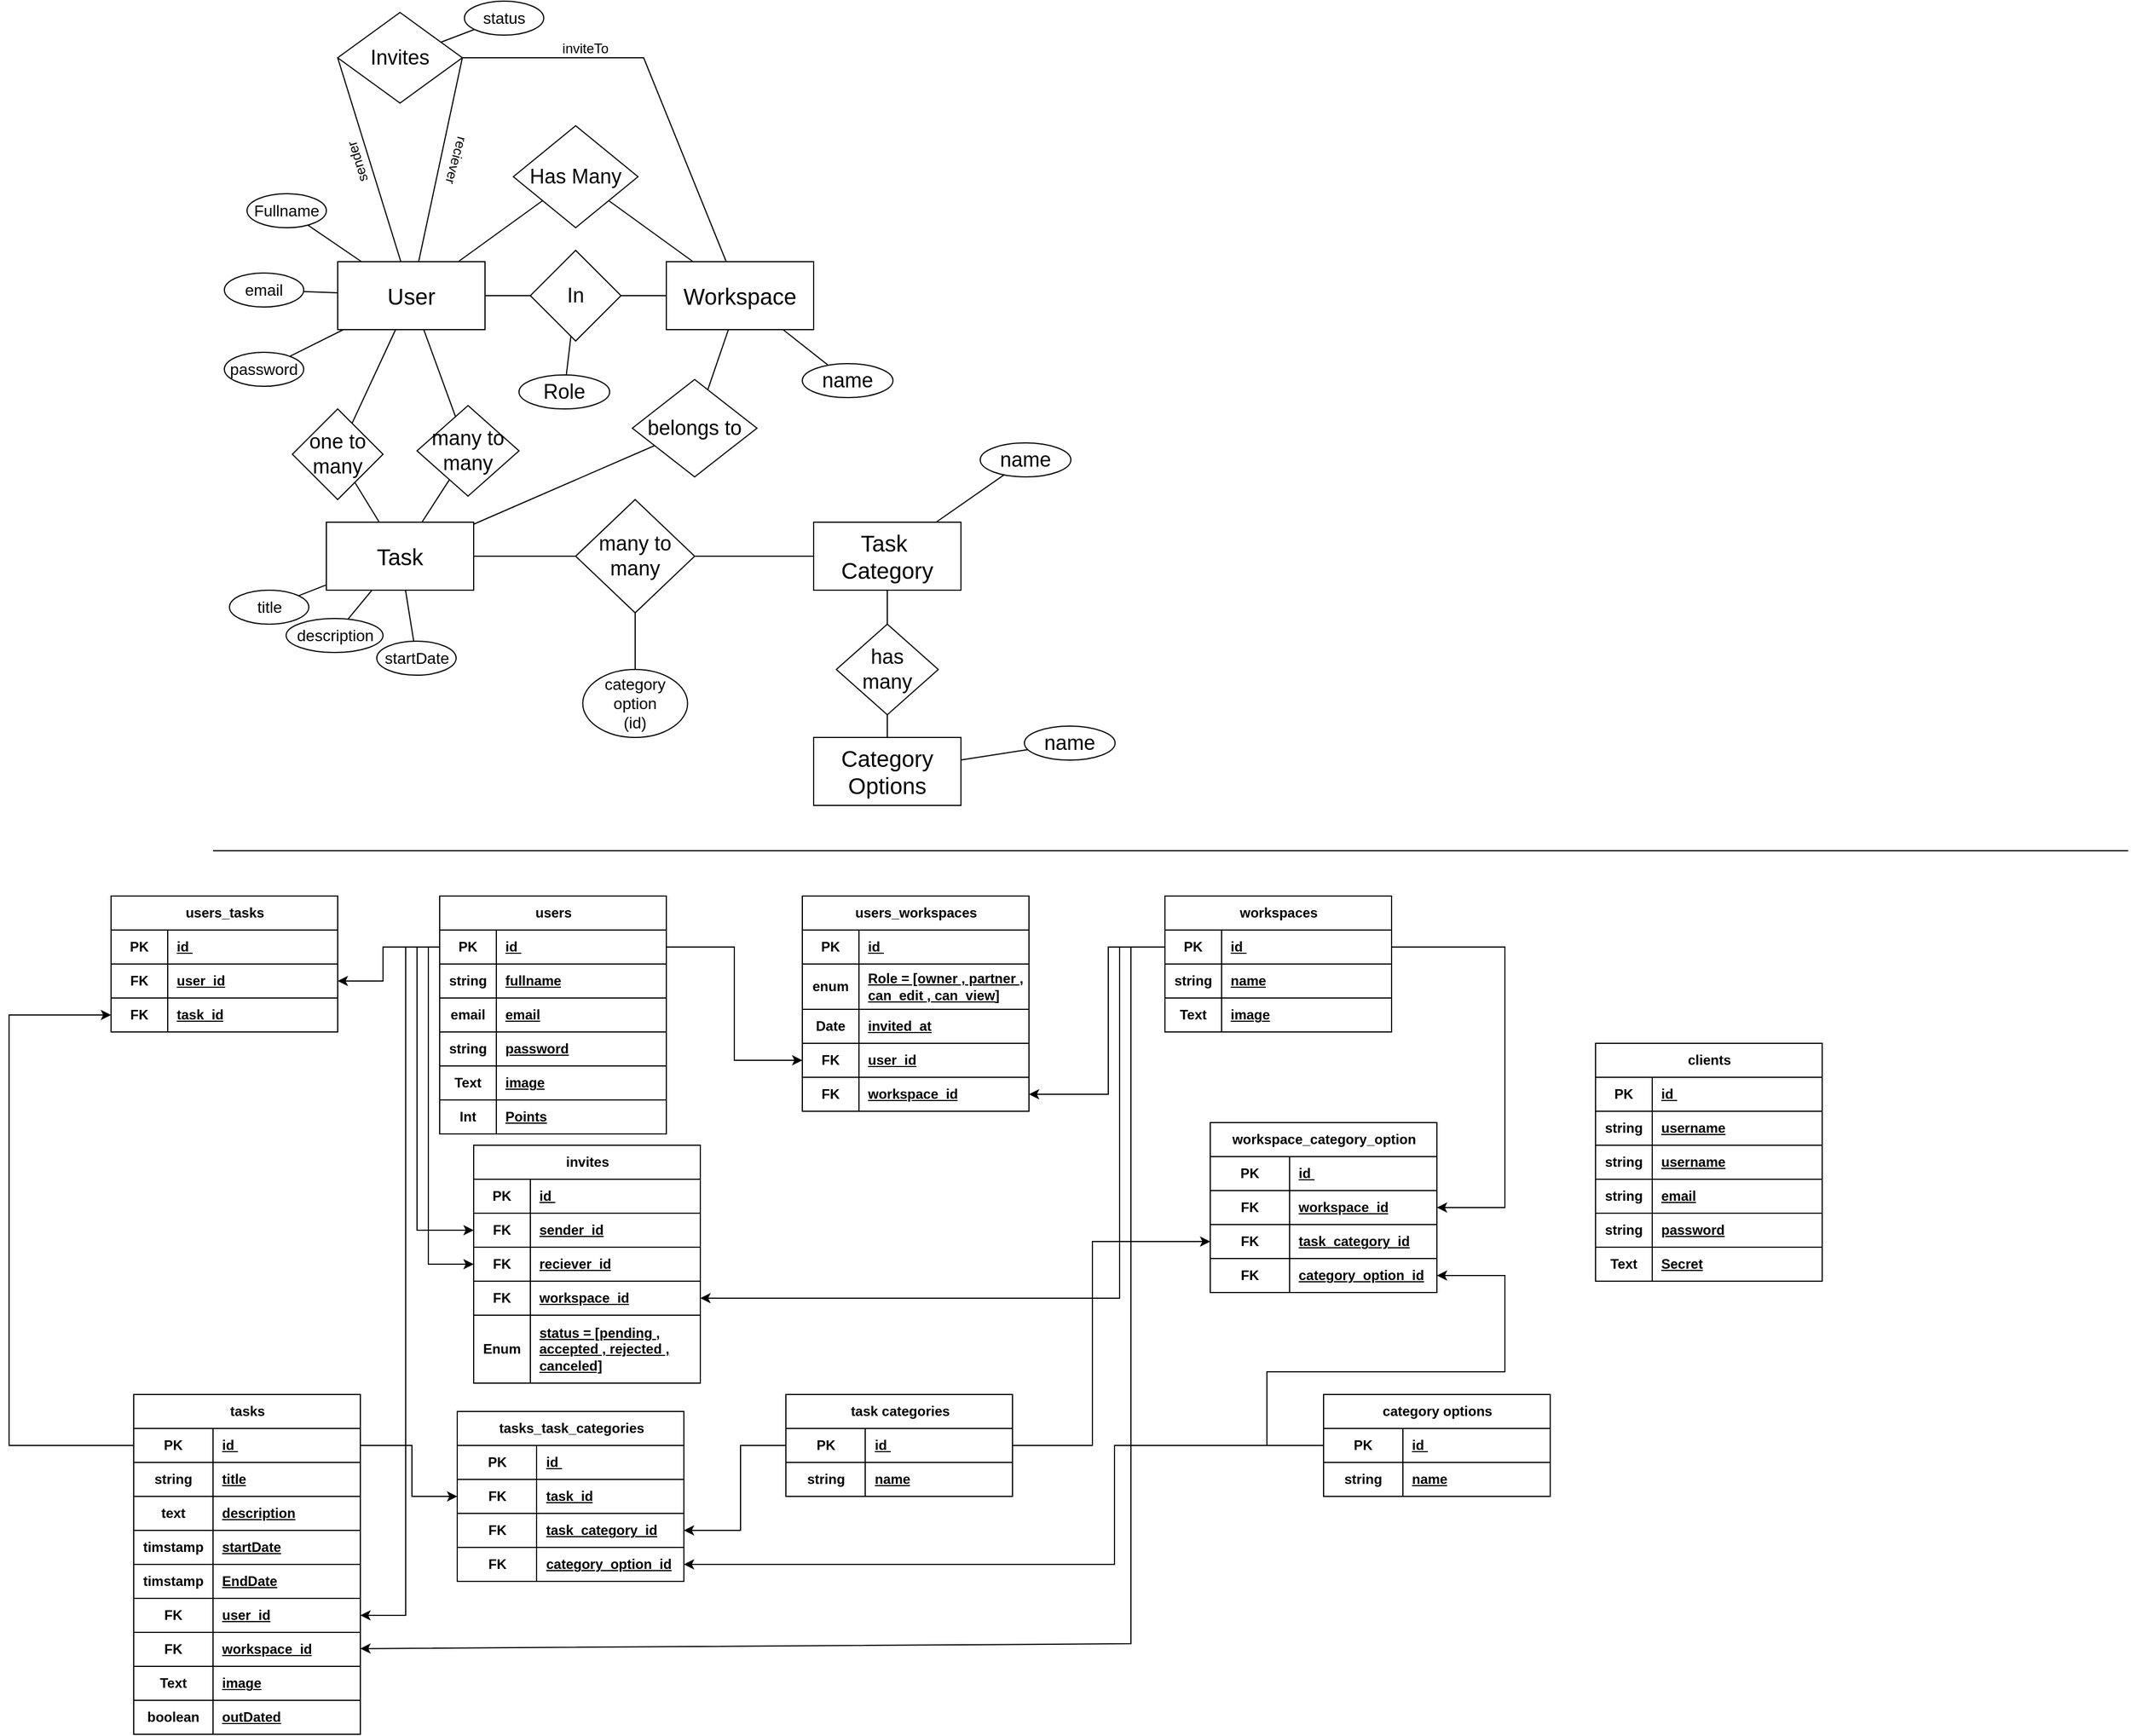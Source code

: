 <mxfile>
    <diagram name="Page-1" id="eMWPlTUd3PUM0LaA5DAl">
        <mxGraphModel dx="2810" dy="774" grid="1" gridSize="10" guides="1" tooltips="1" connect="1" arrows="1" fold="1" page="1" pageScale="1" pageWidth="850" pageHeight="1100" math="0" shadow="0">
            <root>
                <mxCell id="0"/>
                <mxCell id="1" parent="0"/>
                <mxCell id="Clp3YGLifq1BxsN2MEb4-1" value="&lt;font style=&quot;font-size: 20px;&quot;&gt;User&lt;/font&gt;" style="rounded=0;whiteSpace=wrap;html=1;" parent="1" vertex="1">
                    <mxGeometry x="130" y="230" width="130" height="60" as="geometry"/>
                </mxCell>
                <mxCell id="Clp3YGLifq1BxsN2MEb4-2" value="&lt;font style=&quot;font-size: 20px;&quot;&gt;Workspace&lt;/font&gt;" style="rounded=0;whiteSpace=wrap;html=1;" parent="1" vertex="1">
                    <mxGeometry x="420" y="230" width="130" height="60" as="geometry"/>
                </mxCell>
                <mxCell id="Clp3YGLifq1BxsN2MEb4-3" value="&lt;font style=&quot;font-size: 20px;&quot;&gt;Task&lt;/font&gt;" style="rounded=0;whiteSpace=wrap;html=1;" parent="1" vertex="1">
                    <mxGeometry x="120" y="460" width="130" height="60" as="geometry"/>
                </mxCell>
                <mxCell id="Clp3YGLifq1BxsN2MEb4-4" value="&lt;span style=&quot;font-size: 20px;&quot;&gt;Task&amp;nbsp;&lt;/span&gt;&lt;div&gt;&lt;span style=&quot;font-size: 20px; background-color: transparent; color: light-dark(rgb(0, 0, 0), rgb(255, 255, 255));&quot;&gt;Category&lt;/span&gt;&lt;/div&gt;" style="rounded=0;whiteSpace=wrap;html=1;" parent="1" vertex="1">
                    <mxGeometry x="550" y="460" width="130" height="60" as="geometry"/>
                </mxCell>
                <mxCell id="Clp3YGLifq1BxsN2MEb4-5" value="&lt;span style=&quot;font-size: 20px;&quot;&gt;Category Options&lt;/span&gt;" style="rounded=0;whiteSpace=wrap;html=1;" parent="1" vertex="1">
                    <mxGeometry x="550" y="650" width="130" height="60" as="geometry"/>
                </mxCell>
                <mxCell id="Clp3YGLifq1BxsN2MEb4-7" value="&lt;font style=&quot;font-size: 18px;&quot;&gt;In&lt;/font&gt;" style="rhombus;whiteSpace=wrap;html=1;" parent="1" vertex="1">
                    <mxGeometry x="300" y="220" width="80" height="80" as="geometry"/>
                </mxCell>
                <mxCell id="Clp3YGLifq1BxsN2MEb4-8" value="" style="endArrow=none;html=1;rounded=0;" parent="1" source="Clp3YGLifq1BxsN2MEb4-1" target="Clp3YGLifq1BxsN2MEb4-7" edge="1">
                    <mxGeometry width="50" height="50" relative="1" as="geometry">
                        <mxPoint x="280" y="380" as="sourcePoint"/>
                        <mxPoint x="330" y="330" as="targetPoint"/>
                    </mxGeometry>
                </mxCell>
                <mxCell id="Clp3YGLifq1BxsN2MEb4-9" value="" style="endArrow=none;html=1;rounded=0;" parent="1" source="Clp3YGLifq1BxsN2MEb4-7" target="Clp3YGLifq1BxsN2MEb4-2" edge="1">
                    <mxGeometry width="50" height="50" relative="1" as="geometry">
                        <mxPoint x="400" y="250" as="sourcePoint"/>
                        <mxPoint x="440" y="250" as="targetPoint"/>
                    </mxGeometry>
                </mxCell>
                <mxCell id="Clp3YGLifq1BxsN2MEb4-10" value="&lt;font style=&quot;font-size: 18px;&quot;&gt;Role&lt;/font&gt;" style="ellipse;whiteSpace=wrap;html=1;direction=south;" parent="1" vertex="1">
                    <mxGeometry x="290" y="330" width="80" height="30" as="geometry"/>
                </mxCell>
                <mxCell id="Clp3YGLifq1BxsN2MEb4-11" value="" style="endArrow=none;html=1;rounded=0;" parent="1" source="Clp3YGLifq1BxsN2MEb4-7" target="Clp3YGLifq1BxsN2MEb4-10" edge="1">
                    <mxGeometry width="50" height="50" relative="1" as="geometry">
                        <mxPoint x="390" y="270" as="sourcePoint"/>
                        <mxPoint x="400" y="320" as="targetPoint"/>
                    </mxGeometry>
                </mxCell>
                <mxCell id="Clp3YGLifq1BxsN2MEb4-12" value="&lt;font style=&quot;font-size: 14px;&quot;&gt;Fullname&lt;/font&gt;" style="ellipse;whiteSpace=wrap;html=1;direction=south;" parent="1" vertex="1">
                    <mxGeometry x="50" y="170" width="70" height="30" as="geometry"/>
                </mxCell>
                <mxCell id="Clp3YGLifq1BxsN2MEb4-13" value="" style="endArrow=none;html=1;rounded=0;" parent="1" source="Clp3YGLifq1BxsN2MEb4-1" target="Clp3YGLifq1BxsN2MEb4-12" edge="1">
                    <mxGeometry width="50" height="50" relative="1" as="geometry">
                        <mxPoint x="166" y="306" as="sourcePoint"/>
                        <mxPoint x="230" y="330" as="targetPoint"/>
                    </mxGeometry>
                </mxCell>
                <mxCell id="Clp3YGLifq1BxsN2MEb4-16" value="&lt;span style=&quot;font-size: 14px;&quot;&gt;email&lt;/span&gt;" style="ellipse;whiteSpace=wrap;html=1;direction=south;" parent="1" vertex="1">
                    <mxGeometry x="30" y="240" width="70" height="30" as="geometry"/>
                </mxCell>
                <mxCell id="Clp3YGLifq1BxsN2MEb4-17" value="" style="endArrow=none;html=1;rounded=0;" parent="1" source="Clp3YGLifq1BxsN2MEb4-1" target="Clp3YGLifq1BxsN2MEb4-16" edge="1">
                    <mxGeometry width="50" height="50" relative="1" as="geometry">
                        <mxPoint x="161" y="360" as="sourcePoint"/>
                        <mxPoint x="240" y="460" as="targetPoint"/>
                    </mxGeometry>
                </mxCell>
                <mxCell id="Clp3YGLifq1BxsN2MEb4-18" value="&lt;span style=&quot;font-size: 14px;&quot;&gt;password&lt;/span&gt;" style="ellipse;whiteSpace=wrap;html=1;direction=south;" parent="1" vertex="1">
                    <mxGeometry x="30" y="310" width="70" height="30" as="geometry"/>
                </mxCell>
                <mxCell id="Clp3YGLifq1BxsN2MEb4-19" value="" style="endArrow=none;html=1;rounded=0;" parent="1" source="Clp3YGLifq1BxsN2MEb4-1" target="Clp3YGLifq1BxsN2MEb4-18" edge="1">
                    <mxGeometry width="50" height="50" relative="1" as="geometry">
                        <mxPoint x="150" y="328" as="sourcePoint"/>
                        <mxPoint x="260" y="530" as="targetPoint"/>
                    </mxGeometry>
                </mxCell>
                <mxCell id="Clp3YGLifq1BxsN2MEb4-20" value="&lt;span style=&quot;font-size: 18px;&quot;&gt;name&lt;/span&gt;" style="ellipse;whiteSpace=wrap;html=1;direction=south;" parent="1" vertex="1">
                    <mxGeometry x="540" y="320" width="80" height="30" as="geometry"/>
                </mxCell>
                <mxCell id="Clp3YGLifq1BxsN2MEb4-21" value="" style="endArrow=none;html=1;rounded=0;" parent="1" source="Clp3YGLifq1BxsN2MEb4-2" target="Clp3YGLifq1BxsN2MEb4-20" edge="1">
                    <mxGeometry width="50" height="50" relative="1" as="geometry">
                        <mxPoint x="447.793" y="290" as="sourcePoint"/>
                        <mxPoint x="540" y="317" as="targetPoint"/>
                    </mxGeometry>
                </mxCell>
                <mxCell id="Clp3YGLifq1BxsN2MEb4-25" value="&lt;span style=&quot;font-size: 18px;&quot;&gt;one to many&lt;/span&gt;" style="rhombus;whiteSpace=wrap;html=1;" parent="1" vertex="1">
                    <mxGeometry x="90" y="360" width="80" height="80" as="geometry"/>
                </mxCell>
                <mxCell id="Clp3YGLifq1BxsN2MEb4-26" value="" style="endArrow=none;html=1;rounded=0;" parent="1" source="Clp3YGLifq1BxsN2MEb4-3" target="Clp3YGLifq1BxsN2MEb4-25" edge="1">
                    <mxGeometry width="50" height="50" relative="1" as="geometry">
                        <mxPoint x="110" y="390" as="sourcePoint"/>
                        <mxPoint x="180" y="460" as="targetPoint"/>
                    </mxGeometry>
                </mxCell>
                <mxCell id="Clp3YGLifq1BxsN2MEb4-27" value="" style="endArrow=none;html=1;rounded=0;" parent="1" source="Clp3YGLifq1BxsN2MEb4-25" target="Clp3YGLifq1BxsN2MEb4-1" edge="1">
                    <mxGeometry width="50" height="50" relative="1" as="geometry">
                        <mxPoint x="250" y="380" as="sourcePoint"/>
                        <mxPoint x="270" y="390" as="targetPoint"/>
                    </mxGeometry>
                </mxCell>
                <mxCell id="Clp3YGLifq1BxsN2MEb4-30" value="&lt;font style=&quot;font-size: 18px;&quot;&gt;many to many&lt;/font&gt;" style="rhombus;whiteSpace=wrap;html=1;" parent="1" vertex="1">
                    <mxGeometry x="200" y="357" width="90" height="80" as="geometry"/>
                </mxCell>
                <mxCell id="Clp3YGLifq1BxsN2MEb4-31" value="" style="endArrow=none;html=1;rounded=0;" parent="1" source="Clp3YGLifq1BxsN2MEb4-3" target="Clp3YGLifq1BxsN2MEb4-30" edge="1">
                    <mxGeometry width="50" height="50" relative="1" as="geometry">
                        <mxPoint x="140" y="350" as="sourcePoint"/>
                        <mxPoint x="210" y="420" as="targetPoint"/>
                    </mxGeometry>
                </mxCell>
                <mxCell id="Clp3YGLifq1BxsN2MEb4-32" value="" style="endArrow=none;html=1;rounded=0;" parent="1" source="Clp3YGLifq1BxsN2MEb4-30" target="Clp3YGLifq1BxsN2MEb4-1" edge="1">
                    <mxGeometry width="50" height="50" relative="1" as="geometry">
                        <mxPoint x="280" y="340" as="sourcePoint"/>
                        <mxPoint x="300" y="350" as="targetPoint"/>
                    </mxGeometry>
                </mxCell>
                <mxCell id="Clp3YGLifq1BxsN2MEb4-36" value="&lt;span style=&quot;font-size: 14px;&quot;&gt;title&lt;/span&gt;" style="ellipse;whiteSpace=wrap;html=1;direction=south;" parent="1" vertex="1">
                    <mxGeometry x="34.5" y="520" width="70" height="30" as="geometry"/>
                </mxCell>
                <mxCell id="Clp3YGLifq1BxsN2MEb4-37" value="" style="endArrow=none;html=1;rounded=0;" parent="1" source="Clp3YGLifq1BxsN2MEb4-3" target="Clp3YGLifq1BxsN2MEb4-36" edge="1">
                    <mxGeometry width="50" height="50" relative="1" as="geometry">
                        <mxPoint x="135.5" y="580" as="sourcePoint"/>
                        <mxPoint x="214.5" y="680" as="targetPoint"/>
                    </mxGeometry>
                </mxCell>
                <mxCell id="Clp3YGLifq1BxsN2MEb4-38" value="&lt;font style=&quot;font-size: 14px;&quot;&gt;description&lt;/font&gt;" style="ellipse;whiteSpace=wrap;html=1;direction=south;" parent="1" vertex="1">
                    <mxGeometry x="84.5" y="545" width="85.5" height="30" as="geometry"/>
                </mxCell>
                <mxCell id="Clp3YGLifq1BxsN2MEb4-39" value="" style="endArrow=none;html=1;rounded=0;" parent="1" source="Clp3YGLifq1BxsN2MEb4-3" target="Clp3YGLifq1BxsN2MEb4-38" edge="1">
                    <mxGeometry width="50" height="50" relative="1" as="geometry">
                        <mxPoint x="170" y="540" as="sourcePoint"/>
                        <mxPoint x="264.5" y="705" as="targetPoint"/>
                    </mxGeometry>
                </mxCell>
                <mxCell id="Clp3YGLifq1BxsN2MEb4-40" value="&lt;font style=&quot;font-size: 14px;&quot;&gt;startDate&lt;/font&gt;" style="ellipse;whiteSpace=wrap;html=1;direction=south;" parent="1" vertex="1">
                    <mxGeometry x="164.5" y="565" width="70" height="30" as="geometry"/>
                </mxCell>
                <mxCell id="Clp3YGLifq1BxsN2MEb4-41" value="" style="endArrow=none;html=1;rounded=0;" parent="1" source="Clp3YGLifq1BxsN2MEb4-3" target="Clp3YGLifq1BxsN2MEb4-40" edge="1">
                    <mxGeometry width="50" height="50" relative="1" as="geometry">
                        <mxPoint x="250" y="560" as="sourcePoint"/>
                        <mxPoint x="344.5" y="725" as="targetPoint"/>
                    </mxGeometry>
                </mxCell>
                <mxCell id="Clp3YGLifq1BxsN2MEb4-44" value="&lt;span style=&quot;font-size: 18px;&quot;&gt;many to many&lt;/span&gt;" style="rhombus;whiteSpace=wrap;html=1;" parent="1" vertex="1">
                    <mxGeometry x="340" y="440" width="105" height="100" as="geometry"/>
                </mxCell>
                <mxCell id="Clp3YGLifq1BxsN2MEb4-45" value="" style="endArrow=none;html=1;rounded=0;" parent="1" source="Clp3YGLifq1BxsN2MEb4-3" target="Clp3YGLifq1BxsN2MEb4-44" edge="1">
                    <mxGeometry width="50" height="50" relative="1" as="geometry">
                        <mxPoint x="394" y="550" as="sourcePoint"/>
                        <mxPoint x="400" y="510" as="targetPoint"/>
                    </mxGeometry>
                </mxCell>
                <mxCell id="Clp3YGLifq1BxsN2MEb4-46" value="" style="endArrow=none;html=1;rounded=0;" parent="1" source="Clp3YGLifq1BxsN2MEb4-44" target="Clp3YGLifq1BxsN2MEb4-4" edge="1">
                    <mxGeometry width="50" height="50" relative="1" as="geometry">
                        <mxPoint x="470" y="430" as="sourcePoint"/>
                        <mxPoint x="396" y="380" as="targetPoint"/>
                    </mxGeometry>
                </mxCell>
                <mxCell id="Clp3YGLifq1BxsN2MEb4-47" value="&lt;span style=&quot;font-size: 18px;&quot;&gt;has&lt;/span&gt;&lt;div&gt;&lt;span style=&quot;font-size: 18px;&quot;&gt;many&lt;/span&gt;&lt;/div&gt;" style="rhombus;whiteSpace=wrap;html=1;" parent="1" vertex="1">
                    <mxGeometry x="570" y="550" width="90" height="80" as="geometry"/>
                </mxCell>
                <mxCell id="Clp3YGLifq1BxsN2MEb4-48" value="" style="endArrow=none;html=1;rounded=0;" parent="1" source="Clp3YGLifq1BxsN2MEb4-5" target="Clp3YGLifq1BxsN2MEb4-47" edge="1">
                    <mxGeometry width="50" height="50" relative="1" as="geometry">
                        <mxPoint x="675" y="586.129" as="sourcePoint"/>
                        <mxPoint x="585" y="580" as="targetPoint"/>
                    </mxGeometry>
                </mxCell>
                <mxCell id="Clp3YGLifq1BxsN2MEb4-49" value="" style="endArrow=none;html=1;rounded=0;" parent="1" source="Clp3YGLifq1BxsN2MEb4-47" target="Clp3YGLifq1BxsN2MEb4-4" edge="1">
                    <mxGeometry width="50" height="50" relative="1" as="geometry">
                        <mxPoint x="655" y="500" as="sourcePoint"/>
                        <mxPoint x="688.333" y="500.0" as="targetPoint"/>
                    </mxGeometry>
                </mxCell>
                <mxCell id="Clp3YGLifq1BxsN2MEb4-50" value="&lt;span style=&quot;font-size: 18px;&quot;&gt;name&lt;/span&gt;" style="ellipse;whiteSpace=wrap;html=1;direction=south;" parent="1" vertex="1">
                    <mxGeometry x="697" y="390" width="80" height="30" as="geometry"/>
                </mxCell>
                <mxCell id="Clp3YGLifq1BxsN2MEb4-51" value="" style="endArrow=none;html=1;rounded=0;" parent="1" source="Clp3YGLifq1BxsN2MEb4-4" target="Clp3YGLifq1BxsN2MEb4-50" edge="1">
                    <mxGeometry width="50" height="50" relative="1" as="geometry">
                        <mxPoint x="680" y="360" as="sourcePoint"/>
                        <mxPoint x="697" y="387" as="targetPoint"/>
                    </mxGeometry>
                </mxCell>
                <mxCell id="Clp3YGLifq1BxsN2MEb4-52" value="&lt;span style=&quot;font-size: 18px;&quot;&gt;name&lt;/span&gt;" style="ellipse;whiteSpace=wrap;html=1;direction=south;" parent="1" vertex="1">
                    <mxGeometry x="736" y="640" width="80" height="30" as="geometry"/>
                </mxCell>
                <mxCell id="Clp3YGLifq1BxsN2MEb4-53" value="" style="endArrow=none;html=1;rounded=0;" parent="1" source="Clp3YGLifq1BxsN2MEb4-5" target="Clp3YGLifq1BxsN2MEb4-52" edge="1">
                    <mxGeometry width="50" height="50" relative="1" as="geometry">
                        <mxPoint x="697" y="710" as="sourcePoint"/>
                        <mxPoint x="736" y="637" as="targetPoint"/>
                    </mxGeometry>
                </mxCell>
                <mxCell id="Clp3YGLifq1BxsN2MEb4-54" value="" style="endArrow=none;html=1;rounded=0;" parent="1" edge="1">
                    <mxGeometry width="50" height="50" relative="1" as="geometry">
                        <mxPoint x="20" y="750" as="sourcePoint"/>
                        <mxPoint x="1710" y="750" as="targetPoint"/>
                    </mxGeometry>
                </mxCell>
                <mxCell id="Clp3YGLifq1BxsN2MEb4-58" value="" style="endArrow=none;html=1;rounded=0;" parent="1" source="Clp3YGLifq1BxsN2MEb4-60" target="Clp3YGLifq1BxsN2MEb4-44" edge="1">
                    <mxGeometry width="50" height="50" relative="1" as="geometry">
                        <mxPoint x="392.5" y="580" as="sourcePoint"/>
                        <mxPoint x="595" y="626.077" as="targetPoint"/>
                    </mxGeometry>
                </mxCell>
                <mxCell id="Clp3YGLifq1BxsN2MEb4-60" value="&lt;span style=&quot;font-size: 14px;&quot;&gt;category option&lt;/span&gt;&lt;div&gt;&lt;span style=&quot;font-size: 14px;&quot;&gt;(id)&lt;/span&gt;&lt;/div&gt;" style="ellipse;whiteSpace=wrap;html=1;direction=south;" parent="1" vertex="1">
                    <mxGeometry x="346.25" y="590" width="92.5" height="60" as="geometry"/>
                </mxCell>
                <mxCell id="byon08vlWVMYklfnXU6s-6" value="users" style="shape=table;startSize=30;container=1;collapsible=1;childLayout=tableLayout;fixedRows=1;rowLines=0;fontStyle=1;align=center;resizeLast=1;html=1;" parent="1" vertex="1">
                    <mxGeometry x="220" y="790" width="200" height="210" as="geometry"/>
                </mxCell>
                <mxCell id="byon08vlWVMYklfnXU6s-7" value="" style="shape=tableRow;horizontal=0;startSize=0;swimlaneHead=0;swimlaneBody=0;fillColor=none;collapsible=0;dropTarget=0;points=[[0,0.5],[1,0.5]];portConstraint=eastwest;top=0;left=0;right=0;bottom=1;" parent="byon08vlWVMYklfnXU6s-6" vertex="1">
                    <mxGeometry y="30" width="200" height="30" as="geometry"/>
                </mxCell>
                <mxCell id="byon08vlWVMYklfnXU6s-8" value="PK" style="shape=partialRectangle;connectable=0;fillColor=none;top=0;left=0;bottom=0;right=0;fontStyle=1;overflow=hidden;whiteSpace=wrap;html=1;" parent="byon08vlWVMYklfnXU6s-7" vertex="1">
                    <mxGeometry width="50" height="30" as="geometry">
                        <mxRectangle width="50" height="30" as="alternateBounds"/>
                    </mxGeometry>
                </mxCell>
                <mxCell id="byon08vlWVMYklfnXU6s-9" value="id&amp;nbsp;" style="shape=partialRectangle;connectable=0;fillColor=none;top=0;left=0;bottom=0;right=0;align=left;spacingLeft=6;fontStyle=5;overflow=hidden;whiteSpace=wrap;html=1;" parent="byon08vlWVMYklfnXU6s-7" vertex="1">
                    <mxGeometry x="50" width="150" height="30" as="geometry">
                        <mxRectangle width="150" height="30" as="alternateBounds"/>
                    </mxGeometry>
                </mxCell>
                <mxCell id="byon08vlWVMYklfnXU6s-19" value="" style="shape=tableRow;horizontal=0;startSize=0;swimlaneHead=0;swimlaneBody=0;fillColor=none;collapsible=0;dropTarget=0;points=[[0,0.5],[1,0.5]];portConstraint=eastwest;top=0;left=0;right=0;bottom=1;" parent="byon08vlWVMYklfnXU6s-6" vertex="1">
                    <mxGeometry y="60" width="200" height="30" as="geometry"/>
                </mxCell>
                <mxCell id="byon08vlWVMYklfnXU6s-20" value="string" style="shape=partialRectangle;connectable=0;fillColor=none;top=0;left=0;bottom=0;right=0;fontStyle=1;overflow=hidden;whiteSpace=wrap;html=1;" parent="byon08vlWVMYklfnXU6s-19" vertex="1">
                    <mxGeometry width="50" height="30" as="geometry">
                        <mxRectangle width="50" height="30" as="alternateBounds"/>
                    </mxGeometry>
                </mxCell>
                <mxCell id="byon08vlWVMYklfnXU6s-21" value="fullname" style="shape=partialRectangle;connectable=0;fillColor=none;top=0;left=0;bottom=0;right=0;align=left;spacingLeft=6;fontStyle=5;overflow=hidden;whiteSpace=wrap;html=1;" parent="byon08vlWVMYklfnXU6s-19" vertex="1">
                    <mxGeometry x="50" width="150" height="30" as="geometry">
                        <mxRectangle width="150" height="30" as="alternateBounds"/>
                    </mxGeometry>
                </mxCell>
                <mxCell id="byon08vlWVMYklfnXU6s-22" value="" style="shape=tableRow;horizontal=0;startSize=0;swimlaneHead=0;swimlaneBody=0;fillColor=none;collapsible=0;dropTarget=0;points=[[0,0.5],[1,0.5]];portConstraint=eastwest;top=0;left=0;right=0;bottom=1;" parent="byon08vlWVMYklfnXU6s-6" vertex="1">
                    <mxGeometry y="90" width="200" height="30" as="geometry"/>
                </mxCell>
                <mxCell id="byon08vlWVMYklfnXU6s-23" value="email" style="shape=partialRectangle;connectable=0;fillColor=none;top=0;left=0;bottom=0;right=0;fontStyle=1;overflow=hidden;whiteSpace=wrap;html=1;" parent="byon08vlWVMYklfnXU6s-22" vertex="1">
                    <mxGeometry width="50" height="30" as="geometry">
                        <mxRectangle width="50" height="30" as="alternateBounds"/>
                    </mxGeometry>
                </mxCell>
                <mxCell id="byon08vlWVMYklfnXU6s-24" value="email" style="shape=partialRectangle;connectable=0;fillColor=none;top=0;left=0;bottom=0;right=0;align=left;spacingLeft=6;fontStyle=5;overflow=hidden;whiteSpace=wrap;html=1;" parent="byon08vlWVMYklfnXU6s-22" vertex="1">
                    <mxGeometry x="50" width="150" height="30" as="geometry">
                        <mxRectangle width="150" height="30" as="alternateBounds"/>
                    </mxGeometry>
                </mxCell>
                <mxCell id="byon08vlWVMYklfnXU6s-25" value="" style="shape=tableRow;horizontal=0;startSize=0;swimlaneHead=0;swimlaneBody=0;fillColor=none;collapsible=0;dropTarget=0;points=[[0,0.5],[1,0.5]];portConstraint=eastwest;top=0;left=0;right=0;bottom=1;" parent="byon08vlWVMYklfnXU6s-6" vertex="1">
                    <mxGeometry y="120" width="200" height="30" as="geometry"/>
                </mxCell>
                <mxCell id="byon08vlWVMYklfnXU6s-26" value="string" style="shape=partialRectangle;connectable=0;fillColor=none;top=0;left=0;bottom=0;right=0;fontStyle=1;overflow=hidden;whiteSpace=wrap;html=1;" parent="byon08vlWVMYklfnXU6s-25" vertex="1">
                    <mxGeometry width="50" height="30" as="geometry">
                        <mxRectangle width="50" height="30" as="alternateBounds"/>
                    </mxGeometry>
                </mxCell>
                <mxCell id="byon08vlWVMYklfnXU6s-27" value="password" style="shape=partialRectangle;connectable=0;fillColor=none;top=0;left=0;bottom=0;right=0;align=left;spacingLeft=6;fontStyle=5;overflow=hidden;whiteSpace=wrap;html=1;" parent="byon08vlWVMYklfnXU6s-25" vertex="1">
                    <mxGeometry x="50" width="150" height="30" as="geometry">
                        <mxRectangle width="150" height="30" as="alternateBounds"/>
                    </mxGeometry>
                </mxCell>
                <mxCell id="5" value="" style="shape=tableRow;horizontal=0;startSize=0;swimlaneHead=0;swimlaneBody=0;fillColor=none;collapsible=0;dropTarget=0;points=[[0,0.5],[1,0.5]];portConstraint=eastwest;top=0;left=0;right=0;bottom=1;" parent="byon08vlWVMYklfnXU6s-6" vertex="1">
                    <mxGeometry y="150" width="200" height="30" as="geometry"/>
                </mxCell>
                <mxCell id="6" value="Text" style="shape=partialRectangle;connectable=0;fillColor=none;top=0;left=0;bottom=0;right=0;fontStyle=1;overflow=hidden;whiteSpace=wrap;html=1;" parent="5" vertex="1">
                    <mxGeometry width="50" height="30" as="geometry">
                        <mxRectangle width="50" height="30" as="alternateBounds"/>
                    </mxGeometry>
                </mxCell>
                <mxCell id="7" value="image" style="shape=partialRectangle;connectable=0;fillColor=none;top=0;left=0;bottom=0;right=0;align=left;spacingLeft=6;fontStyle=5;overflow=hidden;whiteSpace=wrap;html=1;" parent="5" vertex="1">
                    <mxGeometry x="50" width="150" height="30" as="geometry">
                        <mxRectangle width="150" height="30" as="alternateBounds"/>
                    </mxGeometry>
                </mxCell>
                <mxCell id="1iVYKNZ9-FvnqL3uc6tC-133" value="" style="shape=tableRow;horizontal=0;startSize=0;swimlaneHead=0;swimlaneBody=0;fillColor=none;collapsible=0;dropTarget=0;points=[[0,0.5],[1,0.5]];portConstraint=eastwest;top=0;left=0;right=0;bottom=1;" vertex="1" parent="byon08vlWVMYklfnXU6s-6">
                    <mxGeometry y="180" width="200" height="30" as="geometry"/>
                </mxCell>
                <mxCell id="1iVYKNZ9-FvnqL3uc6tC-134" value="Int" style="shape=partialRectangle;connectable=0;fillColor=none;top=0;left=0;bottom=0;right=0;fontStyle=1;overflow=hidden;whiteSpace=wrap;html=1;" vertex="1" parent="1iVYKNZ9-FvnqL3uc6tC-133">
                    <mxGeometry width="50" height="30" as="geometry">
                        <mxRectangle width="50" height="30" as="alternateBounds"/>
                    </mxGeometry>
                </mxCell>
                <mxCell id="1iVYKNZ9-FvnqL3uc6tC-135" value="Points" style="shape=partialRectangle;connectable=0;fillColor=none;top=0;left=0;bottom=0;right=0;align=left;spacingLeft=6;fontStyle=5;overflow=hidden;whiteSpace=wrap;html=1;" vertex="1" parent="1iVYKNZ9-FvnqL3uc6tC-133">
                    <mxGeometry x="50" width="150" height="30" as="geometry">
                        <mxRectangle width="150" height="30" as="alternateBounds"/>
                    </mxGeometry>
                </mxCell>
                <mxCell id="byon08vlWVMYklfnXU6s-28" value="workspaces" style="shape=table;startSize=30;container=1;collapsible=1;childLayout=tableLayout;fixedRows=1;rowLines=0;fontStyle=1;align=center;resizeLast=1;html=1;" parent="1" vertex="1">
                    <mxGeometry x="860" y="790" width="200" height="120" as="geometry"/>
                </mxCell>
                <mxCell id="byon08vlWVMYklfnXU6s-29" value="" style="shape=tableRow;horizontal=0;startSize=0;swimlaneHead=0;swimlaneBody=0;fillColor=none;collapsible=0;dropTarget=0;points=[[0,0.5],[1,0.5]];portConstraint=eastwest;top=0;left=0;right=0;bottom=1;" parent="byon08vlWVMYklfnXU6s-28" vertex="1">
                    <mxGeometry y="30" width="200" height="30" as="geometry"/>
                </mxCell>
                <mxCell id="byon08vlWVMYklfnXU6s-30" value="PK" style="shape=partialRectangle;connectable=0;fillColor=none;top=0;left=0;bottom=0;right=0;fontStyle=1;overflow=hidden;whiteSpace=wrap;html=1;" parent="byon08vlWVMYklfnXU6s-29" vertex="1">
                    <mxGeometry width="50" height="30" as="geometry">
                        <mxRectangle width="50" height="30" as="alternateBounds"/>
                    </mxGeometry>
                </mxCell>
                <mxCell id="byon08vlWVMYklfnXU6s-31" value="id&amp;nbsp;" style="shape=partialRectangle;connectable=0;fillColor=none;top=0;left=0;bottom=0;right=0;align=left;spacingLeft=6;fontStyle=5;overflow=hidden;whiteSpace=wrap;html=1;" parent="byon08vlWVMYklfnXU6s-29" vertex="1">
                    <mxGeometry x="50" width="150" height="30" as="geometry">
                        <mxRectangle width="150" height="30" as="alternateBounds"/>
                    </mxGeometry>
                </mxCell>
                <mxCell id="byon08vlWVMYklfnXU6s-32" value="" style="shape=tableRow;horizontal=0;startSize=0;swimlaneHead=0;swimlaneBody=0;fillColor=none;collapsible=0;dropTarget=0;points=[[0,0.5],[1,0.5]];portConstraint=eastwest;top=0;left=0;right=0;bottom=1;" parent="byon08vlWVMYklfnXU6s-28" vertex="1">
                    <mxGeometry y="60" width="200" height="30" as="geometry"/>
                </mxCell>
                <mxCell id="byon08vlWVMYklfnXU6s-33" value="string" style="shape=partialRectangle;connectable=0;fillColor=none;top=0;left=0;bottom=0;right=0;fontStyle=1;overflow=hidden;whiteSpace=wrap;html=1;" parent="byon08vlWVMYklfnXU6s-32" vertex="1">
                    <mxGeometry width="50" height="30" as="geometry">
                        <mxRectangle width="50" height="30" as="alternateBounds"/>
                    </mxGeometry>
                </mxCell>
                <mxCell id="byon08vlWVMYklfnXU6s-34" value="name" style="shape=partialRectangle;connectable=0;fillColor=none;top=0;left=0;bottom=0;right=0;align=left;spacingLeft=6;fontStyle=5;overflow=hidden;whiteSpace=wrap;html=1;" parent="byon08vlWVMYklfnXU6s-32" vertex="1">
                    <mxGeometry x="50" width="150" height="30" as="geometry">
                        <mxRectangle width="150" height="30" as="alternateBounds"/>
                    </mxGeometry>
                </mxCell>
                <mxCell id="11" value="" style="shape=tableRow;horizontal=0;startSize=0;swimlaneHead=0;swimlaneBody=0;fillColor=none;collapsible=0;dropTarget=0;points=[[0,0.5],[1,0.5]];portConstraint=eastwest;top=0;left=0;right=0;bottom=1;" parent="byon08vlWVMYklfnXU6s-28" vertex="1">
                    <mxGeometry y="90" width="200" height="30" as="geometry"/>
                </mxCell>
                <mxCell id="12" value="Text" style="shape=partialRectangle;connectable=0;fillColor=none;top=0;left=0;bottom=0;right=0;fontStyle=1;overflow=hidden;whiteSpace=wrap;html=1;" parent="11" vertex="1">
                    <mxGeometry width="50" height="30" as="geometry">
                        <mxRectangle width="50" height="30" as="alternateBounds"/>
                    </mxGeometry>
                </mxCell>
                <mxCell id="13" value="image" style="shape=partialRectangle;connectable=0;fillColor=none;top=0;left=0;bottom=0;right=0;align=left;spacingLeft=6;fontStyle=5;overflow=hidden;whiteSpace=wrap;html=1;" parent="11" vertex="1">
                    <mxGeometry x="50" width="150" height="30" as="geometry">
                        <mxRectangle width="150" height="30" as="alternateBounds"/>
                    </mxGeometry>
                </mxCell>
                <mxCell id="byon08vlWVMYklfnXU6s-41" value="tasks" style="shape=table;startSize=30;container=1;collapsible=1;childLayout=tableLayout;fixedRows=1;rowLines=0;fontStyle=1;align=center;resizeLast=1;html=1;" parent="1" vertex="1">
                    <mxGeometry x="-50" y="1230" width="200" height="300" as="geometry"/>
                </mxCell>
                <mxCell id="byon08vlWVMYklfnXU6s-42" value="" style="shape=tableRow;horizontal=0;startSize=0;swimlaneHead=0;swimlaneBody=0;fillColor=none;collapsible=0;dropTarget=0;points=[[0,0.5],[1,0.5]];portConstraint=eastwest;top=0;left=0;right=0;bottom=1;" parent="byon08vlWVMYklfnXU6s-41" vertex="1">
                    <mxGeometry y="30" width="200" height="30" as="geometry"/>
                </mxCell>
                <mxCell id="byon08vlWVMYklfnXU6s-43" value="PK" style="shape=partialRectangle;connectable=0;fillColor=none;top=0;left=0;bottom=0;right=0;fontStyle=1;overflow=hidden;whiteSpace=wrap;html=1;" parent="byon08vlWVMYklfnXU6s-42" vertex="1">
                    <mxGeometry width="70" height="30" as="geometry">
                        <mxRectangle width="70" height="30" as="alternateBounds"/>
                    </mxGeometry>
                </mxCell>
                <mxCell id="byon08vlWVMYklfnXU6s-44" value="id&amp;nbsp;" style="shape=partialRectangle;connectable=0;fillColor=none;top=0;left=0;bottom=0;right=0;align=left;spacingLeft=6;fontStyle=5;overflow=hidden;whiteSpace=wrap;html=1;" parent="byon08vlWVMYklfnXU6s-42" vertex="1">
                    <mxGeometry x="70" width="130" height="30" as="geometry">
                        <mxRectangle width="130" height="30" as="alternateBounds"/>
                    </mxGeometry>
                </mxCell>
                <mxCell id="byon08vlWVMYklfnXU6s-45" value="" style="shape=tableRow;horizontal=0;startSize=0;swimlaneHead=0;swimlaneBody=0;fillColor=none;collapsible=0;dropTarget=0;points=[[0,0.5],[1,0.5]];portConstraint=eastwest;top=0;left=0;right=0;bottom=1;" parent="byon08vlWVMYklfnXU6s-41" vertex="1">
                    <mxGeometry y="60" width="200" height="30" as="geometry"/>
                </mxCell>
                <mxCell id="byon08vlWVMYklfnXU6s-46" value="string" style="shape=partialRectangle;connectable=0;fillColor=none;top=0;left=0;bottom=0;right=0;fontStyle=1;overflow=hidden;whiteSpace=wrap;html=1;" parent="byon08vlWVMYklfnXU6s-45" vertex="1">
                    <mxGeometry width="70" height="30" as="geometry">
                        <mxRectangle width="70" height="30" as="alternateBounds"/>
                    </mxGeometry>
                </mxCell>
                <mxCell id="byon08vlWVMYklfnXU6s-47" value="title" style="shape=partialRectangle;connectable=0;fillColor=none;top=0;left=0;bottom=0;right=0;align=left;spacingLeft=6;fontStyle=5;overflow=hidden;whiteSpace=wrap;html=1;" parent="byon08vlWVMYklfnXU6s-45" vertex="1">
                    <mxGeometry x="70" width="130" height="30" as="geometry">
                        <mxRectangle width="130" height="30" as="alternateBounds"/>
                    </mxGeometry>
                </mxCell>
                <mxCell id="byon08vlWVMYklfnXU6s-48" value="" style="shape=tableRow;horizontal=0;startSize=0;swimlaneHead=0;swimlaneBody=0;fillColor=none;collapsible=0;dropTarget=0;points=[[0,0.5],[1,0.5]];portConstraint=eastwest;top=0;left=0;right=0;bottom=1;" parent="byon08vlWVMYklfnXU6s-41" vertex="1">
                    <mxGeometry y="90" width="200" height="30" as="geometry"/>
                </mxCell>
                <mxCell id="byon08vlWVMYklfnXU6s-49" value="text" style="shape=partialRectangle;connectable=0;fillColor=none;top=0;left=0;bottom=0;right=0;fontStyle=1;overflow=hidden;whiteSpace=wrap;html=1;" parent="byon08vlWVMYklfnXU6s-48" vertex="1">
                    <mxGeometry width="70" height="30" as="geometry">
                        <mxRectangle width="70" height="30" as="alternateBounds"/>
                    </mxGeometry>
                </mxCell>
                <mxCell id="byon08vlWVMYklfnXU6s-50" value="description" style="shape=partialRectangle;connectable=0;fillColor=none;top=0;left=0;bottom=0;right=0;align=left;spacingLeft=6;fontStyle=5;overflow=hidden;whiteSpace=wrap;html=1;" parent="byon08vlWVMYklfnXU6s-48" vertex="1">
                    <mxGeometry x="70" width="130" height="30" as="geometry">
                        <mxRectangle width="130" height="30" as="alternateBounds"/>
                    </mxGeometry>
                </mxCell>
                <mxCell id="byon08vlWVMYklfnXU6s-51" value="" style="shape=tableRow;horizontal=0;startSize=0;swimlaneHead=0;swimlaneBody=0;fillColor=none;collapsible=0;dropTarget=0;points=[[0,0.5],[1,0.5]];portConstraint=eastwest;top=0;left=0;right=0;bottom=1;" parent="byon08vlWVMYklfnXU6s-41" vertex="1">
                    <mxGeometry y="120" width="200" height="30" as="geometry"/>
                </mxCell>
                <mxCell id="byon08vlWVMYklfnXU6s-52" value="timstamp" style="shape=partialRectangle;connectable=0;fillColor=none;top=0;left=0;bottom=0;right=0;fontStyle=1;overflow=hidden;whiteSpace=wrap;html=1;" parent="byon08vlWVMYklfnXU6s-51" vertex="1">
                    <mxGeometry width="70" height="30" as="geometry">
                        <mxRectangle width="70" height="30" as="alternateBounds"/>
                    </mxGeometry>
                </mxCell>
                <mxCell id="byon08vlWVMYklfnXU6s-53" value="startDate" style="shape=partialRectangle;connectable=0;fillColor=none;top=0;left=0;bottom=0;right=0;align=left;spacingLeft=6;fontStyle=5;overflow=hidden;whiteSpace=wrap;html=1;" parent="byon08vlWVMYklfnXU6s-51" vertex="1">
                    <mxGeometry x="70" width="130" height="30" as="geometry">
                        <mxRectangle width="130" height="30" as="alternateBounds"/>
                    </mxGeometry>
                </mxCell>
                <mxCell id="1iVYKNZ9-FvnqL3uc6tC-127" value="" style="shape=tableRow;horizontal=0;startSize=0;swimlaneHead=0;swimlaneBody=0;fillColor=none;collapsible=0;dropTarget=0;points=[[0,0.5],[1,0.5]];portConstraint=eastwest;top=0;left=0;right=0;bottom=1;" vertex="1" parent="byon08vlWVMYklfnXU6s-41">
                    <mxGeometry y="150" width="200" height="30" as="geometry"/>
                </mxCell>
                <mxCell id="1iVYKNZ9-FvnqL3uc6tC-128" value="timstamp" style="shape=partialRectangle;connectable=0;fillColor=none;top=0;left=0;bottom=0;right=0;fontStyle=1;overflow=hidden;whiteSpace=wrap;html=1;" vertex="1" parent="1iVYKNZ9-FvnqL3uc6tC-127">
                    <mxGeometry width="70" height="30" as="geometry">
                        <mxRectangle width="70" height="30" as="alternateBounds"/>
                    </mxGeometry>
                </mxCell>
                <mxCell id="1iVYKNZ9-FvnqL3uc6tC-129" value="EndDate" style="shape=partialRectangle;connectable=0;fillColor=none;top=0;left=0;bottom=0;right=0;align=left;spacingLeft=6;fontStyle=5;overflow=hidden;whiteSpace=wrap;html=1;" vertex="1" parent="1iVYKNZ9-FvnqL3uc6tC-127">
                    <mxGeometry x="70" width="130" height="30" as="geometry">
                        <mxRectangle width="130" height="30" as="alternateBounds"/>
                    </mxGeometry>
                </mxCell>
                <mxCell id="byon08vlWVMYklfnXU6s-133" value="" style="shape=tableRow;horizontal=0;startSize=0;swimlaneHead=0;swimlaneBody=0;fillColor=none;collapsible=0;dropTarget=0;points=[[0,0.5],[1,0.5]];portConstraint=eastwest;top=0;left=0;right=0;bottom=1;" parent="byon08vlWVMYklfnXU6s-41" vertex="1">
                    <mxGeometry y="180" width="200" height="30" as="geometry"/>
                </mxCell>
                <mxCell id="byon08vlWVMYklfnXU6s-134" value="FK" style="shape=partialRectangle;connectable=0;fillColor=none;top=0;left=0;bottom=0;right=0;fontStyle=1;overflow=hidden;whiteSpace=wrap;html=1;" parent="byon08vlWVMYklfnXU6s-133" vertex="1">
                    <mxGeometry width="70" height="30" as="geometry">
                        <mxRectangle width="70" height="30" as="alternateBounds"/>
                    </mxGeometry>
                </mxCell>
                <mxCell id="byon08vlWVMYklfnXU6s-135" value="user_id" style="shape=partialRectangle;connectable=0;fillColor=none;top=0;left=0;bottom=0;right=0;align=left;spacingLeft=6;fontStyle=5;overflow=hidden;whiteSpace=wrap;html=1;" parent="byon08vlWVMYklfnXU6s-133" vertex="1">
                    <mxGeometry x="70" width="130" height="30" as="geometry">
                        <mxRectangle width="130" height="30" as="alternateBounds"/>
                    </mxGeometry>
                </mxCell>
                <mxCell id="55" value="" style="shape=tableRow;horizontal=0;startSize=0;swimlaneHead=0;swimlaneBody=0;fillColor=none;collapsible=0;dropTarget=0;points=[[0,0.5],[1,0.5]];portConstraint=eastwest;top=0;left=0;right=0;bottom=1;" parent="byon08vlWVMYklfnXU6s-41" vertex="1">
                    <mxGeometry y="210" width="200" height="30" as="geometry"/>
                </mxCell>
                <mxCell id="56" value="FK" style="shape=partialRectangle;connectable=0;fillColor=none;top=0;left=0;bottom=0;right=0;fontStyle=1;overflow=hidden;whiteSpace=wrap;html=1;" parent="55" vertex="1">
                    <mxGeometry width="70" height="30" as="geometry">
                        <mxRectangle width="70" height="30" as="alternateBounds"/>
                    </mxGeometry>
                </mxCell>
                <mxCell id="57" value="workspace_id" style="shape=partialRectangle;connectable=0;fillColor=none;top=0;left=0;bottom=0;right=0;align=left;spacingLeft=6;fontStyle=5;overflow=hidden;whiteSpace=wrap;html=1;" parent="55" vertex="1">
                    <mxGeometry x="70" width="130" height="30" as="geometry">
                        <mxRectangle width="130" height="30" as="alternateBounds"/>
                    </mxGeometry>
                </mxCell>
                <mxCell id="8" value="" style="shape=tableRow;horizontal=0;startSize=0;swimlaneHead=0;swimlaneBody=0;fillColor=none;collapsible=0;dropTarget=0;points=[[0,0.5],[1,0.5]];portConstraint=eastwest;top=0;left=0;right=0;bottom=1;" parent="byon08vlWVMYklfnXU6s-41" vertex="1">
                    <mxGeometry y="240" width="200" height="30" as="geometry"/>
                </mxCell>
                <mxCell id="9" value="Text" style="shape=partialRectangle;connectable=0;fillColor=none;top=0;left=0;bottom=0;right=0;fontStyle=1;overflow=hidden;whiteSpace=wrap;html=1;" parent="8" vertex="1">
                    <mxGeometry width="70" height="30" as="geometry">
                        <mxRectangle width="70" height="30" as="alternateBounds"/>
                    </mxGeometry>
                </mxCell>
                <mxCell id="10" value="image" style="shape=partialRectangle;connectable=0;fillColor=none;top=0;left=0;bottom=0;right=0;align=left;spacingLeft=6;fontStyle=5;overflow=hidden;whiteSpace=wrap;html=1;" parent="8" vertex="1">
                    <mxGeometry x="70" width="130" height="30" as="geometry">
                        <mxRectangle width="130" height="30" as="alternateBounds"/>
                    </mxGeometry>
                </mxCell>
                <mxCell id="1iVYKNZ9-FvnqL3uc6tC-130" value="" style="shape=tableRow;horizontal=0;startSize=0;swimlaneHead=0;swimlaneBody=0;fillColor=none;collapsible=0;dropTarget=0;points=[[0,0.5],[1,0.5]];portConstraint=eastwest;top=0;left=0;right=0;bottom=1;" vertex="1" parent="byon08vlWVMYklfnXU6s-41">
                    <mxGeometry y="270" width="200" height="30" as="geometry"/>
                </mxCell>
                <mxCell id="1iVYKNZ9-FvnqL3uc6tC-131" value="boolean" style="shape=partialRectangle;connectable=0;fillColor=none;top=0;left=0;bottom=0;right=0;fontStyle=1;overflow=hidden;whiteSpace=wrap;html=1;" vertex="1" parent="1iVYKNZ9-FvnqL3uc6tC-130">
                    <mxGeometry width="70" height="30" as="geometry">
                        <mxRectangle width="70" height="30" as="alternateBounds"/>
                    </mxGeometry>
                </mxCell>
                <mxCell id="1iVYKNZ9-FvnqL3uc6tC-132" value="outDated" style="shape=partialRectangle;connectable=0;fillColor=none;top=0;left=0;bottom=0;right=0;align=left;spacingLeft=6;fontStyle=5;overflow=hidden;whiteSpace=wrap;html=1;" vertex="1" parent="1iVYKNZ9-FvnqL3uc6tC-130">
                    <mxGeometry x="70" width="130" height="30" as="geometry">
                        <mxRectangle width="130" height="30" as="alternateBounds"/>
                    </mxGeometry>
                </mxCell>
                <mxCell id="byon08vlWVMYklfnXU6s-54" value="task categories" style="shape=table;startSize=30;container=1;collapsible=1;childLayout=tableLayout;fixedRows=1;rowLines=0;fontStyle=1;align=center;resizeLast=1;html=1;" parent="1" vertex="1">
                    <mxGeometry x="525.5" y="1230" width="200" height="90" as="geometry"/>
                </mxCell>
                <mxCell id="byon08vlWVMYklfnXU6s-55" value="" style="shape=tableRow;horizontal=0;startSize=0;swimlaneHead=0;swimlaneBody=0;fillColor=none;collapsible=0;dropTarget=0;points=[[0,0.5],[1,0.5]];portConstraint=eastwest;top=0;left=0;right=0;bottom=1;" parent="byon08vlWVMYklfnXU6s-54" vertex="1">
                    <mxGeometry y="30" width="200" height="30" as="geometry"/>
                </mxCell>
                <mxCell id="byon08vlWVMYklfnXU6s-56" value="PK" style="shape=partialRectangle;connectable=0;fillColor=none;top=0;left=0;bottom=0;right=0;fontStyle=1;overflow=hidden;whiteSpace=wrap;html=1;" parent="byon08vlWVMYklfnXU6s-55" vertex="1">
                    <mxGeometry width="70" height="30" as="geometry">
                        <mxRectangle width="70" height="30" as="alternateBounds"/>
                    </mxGeometry>
                </mxCell>
                <mxCell id="byon08vlWVMYklfnXU6s-57" value="id&amp;nbsp;" style="shape=partialRectangle;connectable=0;fillColor=none;top=0;left=0;bottom=0;right=0;align=left;spacingLeft=6;fontStyle=5;overflow=hidden;whiteSpace=wrap;html=1;" parent="byon08vlWVMYklfnXU6s-55" vertex="1">
                    <mxGeometry x="70" width="130" height="30" as="geometry">
                        <mxRectangle width="130" height="30" as="alternateBounds"/>
                    </mxGeometry>
                </mxCell>
                <mxCell id="byon08vlWVMYklfnXU6s-58" value="" style="shape=tableRow;horizontal=0;startSize=0;swimlaneHead=0;swimlaneBody=0;fillColor=none;collapsible=0;dropTarget=0;points=[[0,0.5],[1,0.5]];portConstraint=eastwest;top=0;left=0;right=0;bottom=1;" parent="byon08vlWVMYklfnXU6s-54" vertex="1">
                    <mxGeometry y="60" width="200" height="30" as="geometry"/>
                </mxCell>
                <mxCell id="byon08vlWVMYklfnXU6s-59" value="string" style="shape=partialRectangle;connectable=0;fillColor=none;top=0;left=0;bottom=0;right=0;fontStyle=1;overflow=hidden;whiteSpace=wrap;html=1;" parent="byon08vlWVMYklfnXU6s-58" vertex="1">
                    <mxGeometry width="70" height="30" as="geometry">
                        <mxRectangle width="70" height="30" as="alternateBounds"/>
                    </mxGeometry>
                </mxCell>
                <mxCell id="byon08vlWVMYklfnXU6s-60" value="name" style="shape=partialRectangle;connectable=0;fillColor=none;top=0;left=0;bottom=0;right=0;align=left;spacingLeft=6;fontStyle=5;overflow=hidden;whiteSpace=wrap;html=1;" parent="byon08vlWVMYklfnXU6s-58" vertex="1">
                    <mxGeometry x="70" width="130" height="30" as="geometry">
                        <mxRectangle width="130" height="30" as="alternateBounds"/>
                    </mxGeometry>
                </mxCell>
                <mxCell id="byon08vlWVMYklfnXU6s-67" value="category options" style="shape=table;startSize=30;container=1;collapsible=1;childLayout=tableLayout;fixedRows=1;rowLines=0;fontStyle=1;align=center;resizeLast=1;html=1;" parent="1" vertex="1">
                    <mxGeometry x="1000" y="1230" width="200" height="90" as="geometry"/>
                </mxCell>
                <mxCell id="byon08vlWVMYklfnXU6s-68" value="" style="shape=tableRow;horizontal=0;startSize=0;swimlaneHead=0;swimlaneBody=0;fillColor=none;collapsible=0;dropTarget=0;points=[[0,0.5],[1,0.5]];portConstraint=eastwest;top=0;left=0;right=0;bottom=1;" parent="byon08vlWVMYklfnXU6s-67" vertex="1">
                    <mxGeometry y="30" width="200" height="30" as="geometry"/>
                </mxCell>
                <mxCell id="byon08vlWVMYklfnXU6s-69" value="PK" style="shape=partialRectangle;connectable=0;fillColor=none;top=0;left=0;bottom=0;right=0;fontStyle=1;overflow=hidden;whiteSpace=wrap;html=1;" parent="byon08vlWVMYklfnXU6s-68" vertex="1">
                    <mxGeometry width="70" height="30" as="geometry">
                        <mxRectangle width="70" height="30" as="alternateBounds"/>
                    </mxGeometry>
                </mxCell>
                <mxCell id="byon08vlWVMYklfnXU6s-70" value="id&amp;nbsp;" style="shape=partialRectangle;connectable=0;fillColor=none;top=0;left=0;bottom=0;right=0;align=left;spacingLeft=6;fontStyle=5;overflow=hidden;whiteSpace=wrap;html=1;" parent="byon08vlWVMYklfnXU6s-68" vertex="1">
                    <mxGeometry x="70" width="130" height="30" as="geometry">
                        <mxRectangle width="130" height="30" as="alternateBounds"/>
                    </mxGeometry>
                </mxCell>
                <mxCell id="byon08vlWVMYklfnXU6s-71" value="" style="shape=tableRow;horizontal=0;startSize=0;swimlaneHead=0;swimlaneBody=0;fillColor=none;collapsible=0;dropTarget=0;points=[[0,0.5],[1,0.5]];portConstraint=eastwest;top=0;left=0;right=0;bottom=1;" parent="byon08vlWVMYklfnXU6s-67" vertex="1">
                    <mxGeometry y="60" width="200" height="30" as="geometry"/>
                </mxCell>
                <mxCell id="byon08vlWVMYklfnXU6s-72" value="string" style="shape=partialRectangle;connectable=0;fillColor=none;top=0;left=0;bottom=0;right=0;fontStyle=1;overflow=hidden;whiteSpace=wrap;html=1;" parent="byon08vlWVMYklfnXU6s-71" vertex="1">
                    <mxGeometry width="70" height="30" as="geometry">
                        <mxRectangle width="70" height="30" as="alternateBounds"/>
                    </mxGeometry>
                </mxCell>
                <mxCell id="byon08vlWVMYklfnXU6s-73" value="name" style="shape=partialRectangle;connectable=0;fillColor=none;top=0;left=0;bottom=0;right=0;align=left;spacingLeft=6;fontStyle=5;overflow=hidden;whiteSpace=wrap;html=1;" parent="byon08vlWVMYklfnXU6s-71" vertex="1">
                    <mxGeometry x="70" width="130" height="30" as="geometry">
                        <mxRectangle width="130" height="30" as="alternateBounds"/>
                    </mxGeometry>
                </mxCell>
                <mxCell id="byon08vlWVMYklfnXU6s-74" value="users_workspaces" style="shape=table;startSize=30;container=1;collapsible=1;childLayout=tableLayout;fixedRows=1;rowLines=0;fontStyle=1;align=center;resizeLast=1;html=1;" parent="1" vertex="1">
                    <mxGeometry x="540" y="790" width="200" height="190" as="geometry"/>
                </mxCell>
                <mxCell id="byon08vlWVMYklfnXU6s-75" value="" style="shape=tableRow;horizontal=0;startSize=0;swimlaneHead=0;swimlaneBody=0;fillColor=none;collapsible=0;dropTarget=0;points=[[0,0.5],[1,0.5]];portConstraint=eastwest;top=0;left=0;right=0;bottom=1;" parent="byon08vlWVMYklfnXU6s-74" vertex="1">
                    <mxGeometry y="30" width="200" height="30" as="geometry"/>
                </mxCell>
                <mxCell id="byon08vlWVMYklfnXU6s-76" value="PK" style="shape=partialRectangle;connectable=0;fillColor=none;top=0;left=0;bottom=0;right=0;fontStyle=1;overflow=hidden;whiteSpace=wrap;html=1;" parent="byon08vlWVMYklfnXU6s-75" vertex="1">
                    <mxGeometry width="50" height="30" as="geometry">
                        <mxRectangle width="50" height="30" as="alternateBounds"/>
                    </mxGeometry>
                </mxCell>
                <mxCell id="byon08vlWVMYklfnXU6s-77" value="id&amp;nbsp;" style="shape=partialRectangle;connectable=0;fillColor=none;top=0;left=0;bottom=0;right=0;align=left;spacingLeft=6;fontStyle=5;overflow=hidden;whiteSpace=wrap;html=1;" parent="byon08vlWVMYklfnXU6s-75" vertex="1">
                    <mxGeometry x="50" width="150" height="30" as="geometry">
                        <mxRectangle width="150" height="30" as="alternateBounds"/>
                    </mxGeometry>
                </mxCell>
                <mxCell id="byon08vlWVMYklfnXU6s-84" value="" style="shape=tableRow;horizontal=0;startSize=0;swimlaneHead=0;swimlaneBody=0;fillColor=none;collapsible=0;dropTarget=0;points=[[0,0.5],[1,0.5]];portConstraint=eastwest;top=0;left=0;right=0;bottom=1;" parent="byon08vlWVMYklfnXU6s-74" vertex="1">
                    <mxGeometry y="60" width="200" height="40" as="geometry"/>
                </mxCell>
                <mxCell id="byon08vlWVMYklfnXU6s-85" value="enum" style="shape=partialRectangle;connectable=0;fillColor=none;top=0;left=0;bottom=0;right=0;fontStyle=1;overflow=hidden;whiteSpace=wrap;html=1;" parent="byon08vlWVMYklfnXU6s-84" vertex="1">
                    <mxGeometry width="50" height="40" as="geometry">
                        <mxRectangle width="50" height="40" as="alternateBounds"/>
                    </mxGeometry>
                </mxCell>
                <mxCell id="byon08vlWVMYklfnXU6s-86" value="Role = [owner , partner , can_edit , can_view]" style="shape=partialRectangle;connectable=0;fillColor=none;top=0;left=0;bottom=0;right=0;align=left;spacingLeft=6;fontStyle=5;overflow=hidden;whiteSpace=wrap;html=1;" parent="byon08vlWVMYklfnXU6s-84" vertex="1">
                    <mxGeometry x="50" width="150" height="40" as="geometry">
                        <mxRectangle width="150" height="40" as="alternateBounds"/>
                    </mxGeometry>
                </mxCell>
                <mxCell id="59" value="" style="shape=tableRow;horizontal=0;startSize=0;swimlaneHead=0;swimlaneBody=0;fillColor=none;collapsible=0;dropTarget=0;points=[[0,0.5],[1,0.5]];portConstraint=eastwest;top=0;left=0;right=0;bottom=1;" parent="byon08vlWVMYklfnXU6s-74" vertex="1">
                    <mxGeometry y="100" width="200" height="30" as="geometry"/>
                </mxCell>
                <mxCell id="60" value="Date" style="shape=partialRectangle;connectable=0;fillColor=none;top=0;left=0;bottom=0;right=0;fontStyle=1;overflow=hidden;whiteSpace=wrap;html=1;" parent="59" vertex="1">
                    <mxGeometry width="50" height="30" as="geometry">
                        <mxRectangle width="50" height="30" as="alternateBounds"/>
                    </mxGeometry>
                </mxCell>
                <mxCell id="61" value="invited_at" style="shape=partialRectangle;connectable=0;fillColor=none;top=0;left=0;bottom=0;right=0;align=left;spacingLeft=6;fontStyle=5;overflow=hidden;whiteSpace=wrap;html=1;" parent="59" vertex="1">
                    <mxGeometry x="50" width="150" height="30" as="geometry">
                        <mxRectangle width="150" height="30" as="alternateBounds"/>
                    </mxGeometry>
                </mxCell>
                <mxCell id="byon08vlWVMYklfnXU6s-78" value="" style="shape=tableRow;horizontal=0;startSize=0;swimlaneHead=0;swimlaneBody=0;fillColor=none;collapsible=0;dropTarget=0;points=[[0,0.5],[1,0.5]];portConstraint=eastwest;top=0;left=0;right=0;bottom=1;" parent="byon08vlWVMYklfnXU6s-74" vertex="1">
                    <mxGeometry y="130" width="200" height="30" as="geometry"/>
                </mxCell>
                <mxCell id="byon08vlWVMYklfnXU6s-79" value="FK" style="shape=partialRectangle;connectable=0;fillColor=none;top=0;left=0;bottom=0;right=0;fontStyle=1;overflow=hidden;whiteSpace=wrap;html=1;" parent="byon08vlWVMYklfnXU6s-78" vertex="1">
                    <mxGeometry width="50" height="30" as="geometry">
                        <mxRectangle width="50" height="30" as="alternateBounds"/>
                    </mxGeometry>
                </mxCell>
                <mxCell id="byon08vlWVMYklfnXU6s-80" value="user_id" style="shape=partialRectangle;connectable=0;fillColor=none;top=0;left=0;bottom=0;right=0;align=left;spacingLeft=6;fontStyle=5;overflow=hidden;whiteSpace=wrap;html=1;" parent="byon08vlWVMYklfnXU6s-78" vertex="1">
                    <mxGeometry x="50" width="150" height="30" as="geometry">
                        <mxRectangle width="150" height="30" as="alternateBounds"/>
                    </mxGeometry>
                </mxCell>
                <mxCell id="byon08vlWVMYklfnXU6s-81" value="" style="shape=tableRow;horizontal=0;startSize=0;swimlaneHead=0;swimlaneBody=0;fillColor=none;collapsible=0;dropTarget=0;points=[[0,0.5],[1,0.5]];portConstraint=eastwest;top=0;left=0;right=0;bottom=1;" parent="byon08vlWVMYklfnXU6s-74" vertex="1">
                    <mxGeometry y="160" width="200" height="30" as="geometry"/>
                </mxCell>
                <mxCell id="byon08vlWVMYklfnXU6s-82" value="FK" style="shape=partialRectangle;connectable=0;fillColor=none;top=0;left=0;bottom=0;right=0;fontStyle=1;overflow=hidden;whiteSpace=wrap;html=1;" parent="byon08vlWVMYklfnXU6s-81" vertex="1">
                    <mxGeometry width="50" height="30" as="geometry">
                        <mxRectangle width="50" height="30" as="alternateBounds"/>
                    </mxGeometry>
                </mxCell>
                <mxCell id="byon08vlWVMYklfnXU6s-83" value="workspace_id" style="shape=partialRectangle;connectable=0;fillColor=none;top=0;left=0;bottom=0;right=0;align=left;spacingLeft=6;fontStyle=5;overflow=hidden;whiteSpace=wrap;html=1;" parent="byon08vlWVMYklfnXU6s-81" vertex="1">
                    <mxGeometry x="50" width="150" height="30" as="geometry">
                        <mxRectangle width="150" height="30" as="alternateBounds"/>
                    </mxGeometry>
                </mxCell>
                <mxCell id="byon08vlWVMYklfnXU6s-88" value="" style="endArrow=classic;html=1;rounded=0;" parent="1" source="byon08vlWVMYklfnXU6s-7" target="byon08vlWVMYklfnXU6s-78" edge="1">
                    <mxGeometry width="50" height="50" relative="1" as="geometry">
                        <mxPoint x="450" y="830" as="sourcePoint"/>
                        <mxPoint x="500" y="780" as="targetPoint"/>
                        <Array as="points">
                            <mxPoint x="480" y="835"/>
                            <mxPoint x="480" y="935"/>
                        </Array>
                    </mxGeometry>
                </mxCell>
                <mxCell id="byon08vlWVMYklfnXU6s-89" value="" style="endArrow=classic;html=1;rounded=0;" parent="1" source="byon08vlWVMYklfnXU6s-29" target="byon08vlWVMYklfnXU6s-81" edge="1">
                    <mxGeometry width="50" height="50" relative="1" as="geometry">
                        <mxPoint x="450" y="740" as="sourcePoint"/>
                        <mxPoint x="500" y="690" as="targetPoint"/>
                        <Array as="points">
                            <mxPoint x="810" y="835"/>
                            <mxPoint x="810" y="965"/>
                        </Array>
                    </mxGeometry>
                </mxCell>
                <mxCell id="byon08vlWVMYklfnXU6s-94" value="tasks_task_categories" style="shape=table;startSize=30;container=1;collapsible=1;childLayout=tableLayout;fixedRows=1;rowLines=0;fontStyle=1;align=center;resizeLast=1;html=1;" parent="1" vertex="1">
                    <mxGeometry x="235.5" y="1245" width="200" height="150" as="geometry"/>
                </mxCell>
                <mxCell id="byon08vlWVMYklfnXU6s-95" value="" style="shape=tableRow;horizontal=0;startSize=0;swimlaneHead=0;swimlaneBody=0;fillColor=none;collapsible=0;dropTarget=0;points=[[0,0.5],[1,0.5]];portConstraint=eastwest;top=0;left=0;right=0;bottom=1;" parent="byon08vlWVMYklfnXU6s-94" vertex="1">
                    <mxGeometry y="30" width="200" height="30" as="geometry"/>
                </mxCell>
                <mxCell id="byon08vlWVMYklfnXU6s-96" value="PK" style="shape=partialRectangle;connectable=0;fillColor=none;top=0;left=0;bottom=0;right=0;fontStyle=1;overflow=hidden;whiteSpace=wrap;html=1;" parent="byon08vlWVMYklfnXU6s-95" vertex="1">
                    <mxGeometry width="70" height="30" as="geometry">
                        <mxRectangle width="70" height="30" as="alternateBounds"/>
                    </mxGeometry>
                </mxCell>
                <mxCell id="byon08vlWVMYklfnXU6s-97" value="id&amp;nbsp;" style="shape=partialRectangle;connectable=0;fillColor=none;top=0;left=0;bottom=0;right=0;align=left;spacingLeft=6;fontStyle=5;overflow=hidden;whiteSpace=wrap;html=1;" parent="byon08vlWVMYklfnXU6s-95" vertex="1">
                    <mxGeometry x="70" width="130" height="30" as="geometry">
                        <mxRectangle width="130" height="30" as="alternateBounds"/>
                    </mxGeometry>
                </mxCell>
                <mxCell id="byon08vlWVMYklfnXU6s-98" value="" style="shape=tableRow;horizontal=0;startSize=0;swimlaneHead=0;swimlaneBody=0;fillColor=none;collapsible=0;dropTarget=0;points=[[0,0.5],[1,0.5]];portConstraint=eastwest;top=0;left=0;right=0;bottom=1;" parent="byon08vlWVMYklfnXU6s-94" vertex="1">
                    <mxGeometry y="60" width="200" height="30" as="geometry"/>
                </mxCell>
                <mxCell id="byon08vlWVMYklfnXU6s-99" value="FK" style="shape=partialRectangle;connectable=0;fillColor=none;top=0;left=0;bottom=0;right=0;fontStyle=1;overflow=hidden;whiteSpace=wrap;html=1;" parent="byon08vlWVMYklfnXU6s-98" vertex="1">
                    <mxGeometry width="70" height="30" as="geometry">
                        <mxRectangle width="70" height="30" as="alternateBounds"/>
                    </mxGeometry>
                </mxCell>
                <mxCell id="byon08vlWVMYklfnXU6s-100" value="task_id" style="shape=partialRectangle;connectable=0;fillColor=none;top=0;left=0;bottom=0;right=0;align=left;spacingLeft=6;fontStyle=5;overflow=hidden;whiteSpace=wrap;html=1;" parent="byon08vlWVMYklfnXU6s-98" vertex="1">
                    <mxGeometry x="70" width="130" height="30" as="geometry">
                        <mxRectangle width="130" height="30" as="alternateBounds"/>
                    </mxGeometry>
                </mxCell>
                <mxCell id="byon08vlWVMYklfnXU6s-119" value="" style="shape=tableRow;horizontal=0;startSize=0;swimlaneHead=0;swimlaneBody=0;fillColor=none;collapsible=0;dropTarget=0;points=[[0,0.5],[1,0.5]];portConstraint=eastwest;top=0;left=0;right=0;bottom=1;" parent="byon08vlWVMYklfnXU6s-94" vertex="1">
                    <mxGeometry y="90" width="200" height="30" as="geometry"/>
                </mxCell>
                <mxCell id="byon08vlWVMYklfnXU6s-120" value="FK" style="shape=partialRectangle;connectable=0;fillColor=none;top=0;left=0;bottom=0;right=0;fontStyle=1;overflow=hidden;whiteSpace=wrap;html=1;" parent="byon08vlWVMYklfnXU6s-119" vertex="1">
                    <mxGeometry width="70" height="30" as="geometry">
                        <mxRectangle width="70" height="30" as="alternateBounds"/>
                    </mxGeometry>
                </mxCell>
                <mxCell id="byon08vlWVMYklfnXU6s-121" value="task_category_id" style="shape=partialRectangle;connectable=0;fillColor=none;top=0;left=0;bottom=0;right=0;align=left;spacingLeft=6;fontStyle=5;overflow=hidden;whiteSpace=wrap;html=1;" parent="byon08vlWVMYklfnXU6s-119" vertex="1">
                    <mxGeometry x="70" width="130" height="30" as="geometry">
                        <mxRectangle width="130" height="30" as="alternateBounds"/>
                    </mxGeometry>
                </mxCell>
                <mxCell id="byon08vlWVMYklfnXU6s-125" value="" style="shape=tableRow;horizontal=0;startSize=0;swimlaneHead=0;swimlaneBody=0;fillColor=none;collapsible=0;dropTarget=0;points=[[0,0.5],[1,0.5]];portConstraint=eastwest;top=0;left=0;right=0;bottom=1;" parent="byon08vlWVMYklfnXU6s-94" vertex="1">
                    <mxGeometry y="120" width="200" height="30" as="geometry"/>
                </mxCell>
                <mxCell id="byon08vlWVMYklfnXU6s-126" value="FK" style="shape=partialRectangle;connectable=0;fillColor=none;top=0;left=0;bottom=0;right=0;fontStyle=1;overflow=hidden;whiteSpace=wrap;html=1;" parent="byon08vlWVMYklfnXU6s-125" vertex="1">
                    <mxGeometry width="70" height="30" as="geometry">
                        <mxRectangle width="70" height="30" as="alternateBounds"/>
                    </mxGeometry>
                </mxCell>
                <mxCell id="byon08vlWVMYklfnXU6s-127" value="category_option_id" style="shape=partialRectangle;connectable=0;fillColor=none;top=0;left=0;bottom=0;right=0;align=left;spacingLeft=6;fontStyle=5;overflow=hidden;whiteSpace=wrap;html=1;" parent="byon08vlWVMYklfnXU6s-125" vertex="1">
                    <mxGeometry x="70" width="130" height="30" as="geometry">
                        <mxRectangle width="130" height="30" as="alternateBounds"/>
                    </mxGeometry>
                </mxCell>
                <mxCell id="byon08vlWVMYklfnXU6s-128" value="" style="endArrow=classic;html=1;rounded=0;" parent="1" source="byon08vlWVMYklfnXU6s-42" target="byon08vlWVMYklfnXU6s-98" edge="1">
                    <mxGeometry width="50" height="50" relative="1" as="geometry">
                        <mxPoint x="325.5" y="1180" as="sourcePoint"/>
                        <mxPoint x="375.5" y="1130" as="targetPoint"/>
                        <Array as="points">
                            <mxPoint x="195.5" y="1275"/>
                            <mxPoint x="195.5" y="1320"/>
                        </Array>
                    </mxGeometry>
                </mxCell>
                <mxCell id="byon08vlWVMYklfnXU6s-129" value="" style="endArrow=classic;html=1;rounded=0;" parent="1" source="byon08vlWVMYklfnXU6s-55" target="byon08vlWVMYklfnXU6s-119" edge="1">
                    <mxGeometry width="50" height="50" relative="1" as="geometry">
                        <mxPoint x="325.5" y="1180" as="sourcePoint"/>
                        <mxPoint x="375.5" y="1130" as="targetPoint"/>
                        <Array as="points">
                            <mxPoint x="485.5" y="1275"/>
                            <mxPoint x="485.5" y="1350"/>
                        </Array>
                    </mxGeometry>
                </mxCell>
                <mxCell id="byon08vlWVMYklfnXU6s-130" value="" style="endArrow=classic;html=1;rounded=0;" parent="1" source="byon08vlWVMYklfnXU6s-68" target="byon08vlWVMYklfnXU6s-125" edge="1">
                    <mxGeometry width="50" height="50" relative="1" as="geometry">
                        <mxPoint x="625.5" y="1350" as="sourcePoint"/>
                        <mxPoint x="675.5" y="1300" as="targetPoint"/>
                        <Array as="points">
                            <mxPoint x="815.5" y="1275"/>
                            <mxPoint x="815.5" y="1380"/>
                        </Array>
                    </mxGeometry>
                </mxCell>
                <mxCell id="byon08vlWVMYklfnXU6s-136" value="" style="endArrow=classic;html=1;rounded=0;" parent="1" source="byon08vlWVMYklfnXU6s-7" target="byon08vlWVMYklfnXU6s-133" edge="1">
                    <mxGeometry width="50" height="50" relative="1" as="geometry">
                        <mxPoint x="184.5" y="1070" as="sourcePoint"/>
                        <mxPoint x="234.5" y="1020" as="targetPoint"/>
                        <Array as="points">
                            <mxPoint x="190" y="835"/>
                            <mxPoint x="190" y="1425"/>
                        </Array>
                    </mxGeometry>
                </mxCell>
                <mxCell id="byon08vlWVMYklfnXU6s-137" value="users_tasks" style="shape=table;startSize=30;container=1;collapsible=1;childLayout=tableLayout;fixedRows=1;rowLines=0;fontStyle=1;align=center;resizeLast=1;html=1;" parent="1" vertex="1">
                    <mxGeometry x="-70" y="790" width="200" height="120" as="geometry"/>
                </mxCell>
                <mxCell id="byon08vlWVMYklfnXU6s-138" value="" style="shape=tableRow;horizontal=0;startSize=0;swimlaneHead=0;swimlaneBody=0;fillColor=none;collapsible=0;dropTarget=0;points=[[0,0.5],[1,0.5]];portConstraint=eastwest;top=0;left=0;right=0;bottom=1;" parent="byon08vlWVMYklfnXU6s-137" vertex="1">
                    <mxGeometry y="30" width="200" height="30" as="geometry"/>
                </mxCell>
                <mxCell id="byon08vlWVMYklfnXU6s-139" value="PK" style="shape=partialRectangle;connectable=0;fillColor=none;top=0;left=0;bottom=0;right=0;fontStyle=1;overflow=hidden;whiteSpace=wrap;html=1;" parent="byon08vlWVMYklfnXU6s-138" vertex="1">
                    <mxGeometry width="50" height="30" as="geometry">
                        <mxRectangle width="50" height="30" as="alternateBounds"/>
                    </mxGeometry>
                </mxCell>
                <mxCell id="byon08vlWVMYklfnXU6s-140" value="id&amp;nbsp;" style="shape=partialRectangle;connectable=0;fillColor=none;top=0;left=0;bottom=0;right=0;align=left;spacingLeft=6;fontStyle=5;overflow=hidden;whiteSpace=wrap;html=1;" parent="byon08vlWVMYklfnXU6s-138" vertex="1">
                    <mxGeometry x="50" width="150" height="30" as="geometry">
                        <mxRectangle width="150" height="30" as="alternateBounds"/>
                    </mxGeometry>
                </mxCell>
                <mxCell id="byon08vlWVMYklfnXU6s-141" value="" style="shape=tableRow;horizontal=0;startSize=0;swimlaneHead=0;swimlaneBody=0;fillColor=none;collapsible=0;dropTarget=0;points=[[0,0.5],[1,0.5]];portConstraint=eastwest;top=0;left=0;right=0;bottom=1;" parent="byon08vlWVMYklfnXU6s-137" vertex="1">
                    <mxGeometry y="60" width="200" height="30" as="geometry"/>
                </mxCell>
                <mxCell id="byon08vlWVMYklfnXU6s-142" value="FK" style="shape=partialRectangle;connectable=0;fillColor=none;top=0;left=0;bottom=0;right=0;fontStyle=1;overflow=hidden;whiteSpace=wrap;html=1;" parent="byon08vlWVMYklfnXU6s-141" vertex="1">
                    <mxGeometry width="50" height="30" as="geometry">
                        <mxRectangle width="50" height="30" as="alternateBounds"/>
                    </mxGeometry>
                </mxCell>
                <mxCell id="byon08vlWVMYklfnXU6s-143" value="user_id" style="shape=partialRectangle;connectable=0;fillColor=none;top=0;left=0;bottom=0;right=0;align=left;spacingLeft=6;fontStyle=5;overflow=hidden;whiteSpace=wrap;html=1;" parent="byon08vlWVMYklfnXU6s-141" vertex="1">
                    <mxGeometry x="50" width="150" height="30" as="geometry">
                        <mxRectangle width="150" height="30" as="alternateBounds"/>
                    </mxGeometry>
                </mxCell>
                <mxCell id="byon08vlWVMYklfnXU6s-144" value="" style="shape=tableRow;horizontal=0;startSize=0;swimlaneHead=0;swimlaneBody=0;fillColor=none;collapsible=0;dropTarget=0;points=[[0,0.5],[1,0.5]];portConstraint=eastwest;top=0;left=0;right=0;bottom=1;" parent="byon08vlWVMYklfnXU6s-137" vertex="1">
                    <mxGeometry y="90" width="200" height="30" as="geometry"/>
                </mxCell>
                <mxCell id="byon08vlWVMYklfnXU6s-145" value="FK" style="shape=partialRectangle;connectable=0;fillColor=none;top=0;left=0;bottom=0;right=0;fontStyle=1;overflow=hidden;whiteSpace=wrap;html=1;" parent="byon08vlWVMYklfnXU6s-144" vertex="1">
                    <mxGeometry width="50" height="30" as="geometry">
                        <mxRectangle width="50" height="30" as="alternateBounds"/>
                    </mxGeometry>
                </mxCell>
                <mxCell id="byon08vlWVMYklfnXU6s-146" value="task_id" style="shape=partialRectangle;connectable=0;fillColor=none;top=0;left=0;bottom=0;right=0;align=left;spacingLeft=6;fontStyle=5;overflow=hidden;whiteSpace=wrap;html=1;" parent="byon08vlWVMYklfnXU6s-144" vertex="1">
                    <mxGeometry x="50" width="150" height="30" as="geometry">
                        <mxRectangle width="150" height="30" as="alternateBounds"/>
                    </mxGeometry>
                </mxCell>
                <mxCell id="byon08vlWVMYklfnXU6s-150" value="" style="endArrow=classic;html=1;rounded=0;" parent="1" source="byon08vlWVMYklfnXU6s-7" target="byon08vlWVMYklfnXU6s-141" edge="1">
                    <mxGeometry width="50" height="50" relative="1" as="geometry">
                        <mxPoint x="60" y="1010" as="sourcePoint"/>
                        <mxPoint x="110" y="960" as="targetPoint"/>
                        <Array as="points">
                            <mxPoint x="170" y="835"/>
                            <mxPoint x="170" y="865"/>
                        </Array>
                    </mxGeometry>
                </mxCell>
                <mxCell id="byon08vlWVMYklfnXU6s-151" value="" style="endArrow=classic;html=1;rounded=0;" parent="1" source="byon08vlWVMYklfnXU6s-42" target="byon08vlWVMYklfnXU6s-144" edge="1">
                    <mxGeometry width="50" height="50" relative="1" as="geometry">
                        <mxPoint x="60" y="1210" as="sourcePoint"/>
                        <mxPoint x="110" y="1160" as="targetPoint"/>
                        <Array as="points">
                            <mxPoint x="-160" y="1275"/>
                            <mxPoint x="-160" y="895"/>
                        </Array>
                    </mxGeometry>
                </mxCell>
                <mxCell id="14" value="&lt;span style=&quot;font-size: 18px;&quot;&gt;Invites&lt;/span&gt;" style="rhombus;whiteSpace=wrap;html=1;" parent="1" vertex="1">
                    <mxGeometry x="130" y="10" width="110" height="80" as="geometry"/>
                </mxCell>
                <mxCell id="19" value="" style="endArrow=none;html=1;rounded=0;entryX=0;entryY=0.5;entryDx=0;entryDy=0;" parent="1" source="Clp3YGLifq1BxsN2MEb4-1" target="14" edge="1">
                    <mxGeometry relative="1" as="geometry">
                        <mxPoint x="-90" y="70" as="sourcePoint"/>
                        <mxPoint x="70" y="70" as="targetPoint"/>
                    </mxGeometry>
                </mxCell>
                <mxCell id="20" value="sender" style="resizable=0;html=1;whiteSpace=wrap;align=right;verticalAlign=bottom;rotation=-107;" parent="19" connectable="0" vertex="1">
                    <mxGeometry x="1" relative="1" as="geometry">
                        <mxPoint x="20" y="70" as="offset"/>
                    </mxGeometry>
                </mxCell>
                <mxCell id="24" value="" style="endArrow=none;html=1;rounded=0;entryX=1;entryY=0.5;entryDx=0;entryDy=0;" parent="1" source="Clp3YGLifq1BxsN2MEb4-1" target="14" edge="1">
                    <mxGeometry relative="1" as="geometry">
                        <mxPoint x="220" y="110" as="sourcePoint"/>
                        <mxPoint x="380" y="110" as="targetPoint"/>
                    </mxGeometry>
                </mxCell>
                <mxCell id="25" value="reciever" style="resizable=0;html=1;whiteSpace=wrap;align=right;verticalAlign=bottom;rotation=105;" parent="24" connectable="0" vertex="1">
                    <mxGeometry x="1" relative="1" as="geometry">
                        <mxPoint x="-20" y="110" as="offset"/>
                    </mxGeometry>
                </mxCell>
                <mxCell id="26" value="&lt;font style=&quot;font-size: 14px;&quot;&gt;status&lt;/font&gt;" style="ellipse;whiteSpace=wrap;html=1;direction=south;" parent="1" vertex="1">
                    <mxGeometry x="241.83" width="70" height="30" as="geometry"/>
                </mxCell>
                <mxCell id="27" value="" style="endArrow=none;html=1;rounded=0;" parent="1" source="14" target="26" edge="1">
                    <mxGeometry width="50" height="50" relative="1" as="geometry">
                        <mxPoint x="200.004" y="17.944" as="sourcePoint"/>
                        <mxPoint x="421.83" y="160" as="targetPoint"/>
                    </mxGeometry>
                </mxCell>
                <mxCell id="28" value="invites" style="shape=table;startSize=30;container=1;collapsible=1;childLayout=tableLayout;fixedRows=1;rowLines=0;fontStyle=1;align=center;resizeLast=1;html=1;" parent="1" vertex="1">
                    <mxGeometry x="250" y="1010" width="200" height="210" as="geometry"/>
                </mxCell>
                <mxCell id="29" value="" style="shape=tableRow;horizontal=0;startSize=0;swimlaneHead=0;swimlaneBody=0;fillColor=none;collapsible=0;dropTarget=0;points=[[0,0.5],[1,0.5]];portConstraint=eastwest;top=0;left=0;right=0;bottom=1;" parent="28" vertex="1">
                    <mxGeometry y="30" width="200" height="30" as="geometry"/>
                </mxCell>
                <mxCell id="30" value="PK" style="shape=partialRectangle;connectable=0;fillColor=none;top=0;left=0;bottom=0;right=0;fontStyle=1;overflow=hidden;whiteSpace=wrap;html=1;" parent="29" vertex="1">
                    <mxGeometry width="50" height="30" as="geometry">
                        <mxRectangle width="50" height="30" as="alternateBounds"/>
                    </mxGeometry>
                </mxCell>
                <mxCell id="31" value="id&amp;nbsp;" style="shape=partialRectangle;connectable=0;fillColor=none;top=0;left=0;bottom=0;right=0;align=left;spacingLeft=6;fontStyle=5;overflow=hidden;whiteSpace=wrap;html=1;" parent="29" vertex="1">
                    <mxGeometry x="50" width="150" height="30" as="geometry">
                        <mxRectangle width="150" height="30" as="alternateBounds"/>
                    </mxGeometry>
                </mxCell>
                <mxCell id="32" value="" style="shape=tableRow;horizontal=0;startSize=0;swimlaneHead=0;swimlaneBody=0;fillColor=none;collapsible=0;dropTarget=0;points=[[0,0.5],[1,0.5]];portConstraint=eastwest;top=0;left=0;right=0;bottom=1;" parent="28" vertex="1">
                    <mxGeometry y="60" width="200" height="30" as="geometry"/>
                </mxCell>
                <mxCell id="33" value="FK" style="shape=partialRectangle;connectable=0;fillColor=none;top=0;left=0;bottom=0;right=0;fontStyle=1;overflow=hidden;whiteSpace=wrap;html=1;" parent="32" vertex="1">
                    <mxGeometry width="50" height="30" as="geometry">
                        <mxRectangle width="50" height="30" as="alternateBounds"/>
                    </mxGeometry>
                </mxCell>
                <mxCell id="34" value="sender_id" style="shape=partialRectangle;connectable=0;fillColor=none;top=0;left=0;bottom=0;right=0;align=left;spacingLeft=6;fontStyle=5;overflow=hidden;whiteSpace=wrap;html=1;" parent="32" vertex="1">
                    <mxGeometry x="50" width="150" height="30" as="geometry">
                        <mxRectangle width="150" height="30" as="alternateBounds"/>
                    </mxGeometry>
                </mxCell>
                <mxCell id="35" value="" style="shape=tableRow;horizontal=0;startSize=0;swimlaneHead=0;swimlaneBody=0;fillColor=none;collapsible=0;dropTarget=0;points=[[0,0.5],[1,0.5]];portConstraint=eastwest;top=0;left=0;right=0;bottom=1;" parent="28" vertex="1">
                    <mxGeometry y="90" width="200" height="30" as="geometry"/>
                </mxCell>
                <mxCell id="36" value="FK" style="shape=partialRectangle;connectable=0;fillColor=none;top=0;left=0;bottom=0;right=0;fontStyle=1;overflow=hidden;whiteSpace=wrap;html=1;" parent="35" vertex="1">
                    <mxGeometry width="50" height="30" as="geometry">
                        <mxRectangle width="50" height="30" as="alternateBounds"/>
                    </mxGeometry>
                </mxCell>
                <mxCell id="37" value="reciever_id" style="shape=partialRectangle;connectable=0;fillColor=none;top=0;left=0;bottom=0;right=0;align=left;spacingLeft=6;fontStyle=5;overflow=hidden;whiteSpace=wrap;html=1;" parent="35" vertex="1">
                    <mxGeometry x="50" width="150" height="30" as="geometry">
                        <mxRectangle width="150" height="30" as="alternateBounds"/>
                    </mxGeometry>
                </mxCell>
                <mxCell id="43" value="" style="shape=tableRow;horizontal=0;startSize=0;swimlaneHead=0;swimlaneBody=0;fillColor=none;collapsible=0;dropTarget=0;points=[[0,0.5],[1,0.5]];portConstraint=eastwest;top=0;left=0;right=0;bottom=1;" parent="28" vertex="1">
                    <mxGeometry y="120" width="200" height="30" as="geometry"/>
                </mxCell>
                <mxCell id="44" value="FK" style="shape=partialRectangle;connectable=0;fillColor=none;top=0;left=0;bottom=0;right=0;fontStyle=1;overflow=hidden;whiteSpace=wrap;html=1;" parent="43" vertex="1">
                    <mxGeometry width="50" height="30" as="geometry">
                        <mxRectangle width="50" height="30" as="alternateBounds"/>
                    </mxGeometry>
                </mxCell>
                <mxCell id="45" value="workspace_id" style="shape=partialRectangle;connectable=0;fillColor=none;top=0;left=0;bottom=0;right=0;align=left;spacingLeft=6;fontStyle=5;overflow=hidden;whiteSpace=wrap;html=1;" parent="43" vertex="1">
                    <mxGeometry x="50" width="150" height="30" as="geometry">
                        <mxRectangle width="150" height="30" as="alternateBounds"/>
                    </mxGeometry>
                </mxCell>
                <mxCell id="38" value="" style="shape=tableRow;horizontal=0;startSize=0;swimlaneHead=0;swimlaneBody=0;fillColor=none;collapsible=0;dropTarget=0;points=[[0,0.5],[1,0.5]];portConstraint=eastwest;top=0;left=0;right=0;bottom=1;" parent="28" vertex="1">
                    <mxGeometry y="150" width="200" height="60" as="geometry"/>
                </mxCell>
                <mxCell id="39" value="Enum" style="shape=partialRectangle;connectable=0;fillColor=none;top=0;left=0;bottom=0;right=0;fontStyle=1;overflow=hidden;whiteSpace=wrap;html=1;" parent="38" vertex="1">
                    <mxGeometry width="50" height="60" as="geometry">
                        <mxRectangle width="50" height="60" as="alternateBounds"/>
                    </mxGeometry>
                </mxCell>
                <mxCell id="40" value="status = [pending , accepted , rejected , canceled]" style="shape=partialRectangle;connectable=0;fillColor=none;top=0;left=0;bottom=0;right=0;align=left;spacingLeft=6;fontStyle=5;overflow=hidden;whiteSpace=wrap;html=1;" parent="38" vertex="1">
                    <mxGeometry x="50" width="150" height="60" as="geometry">
                        <mxRectangle width="150" height="60" as="alternateBounds"/>
                    </mxGeometry>
                </mxCell>
                <mxCell id="41" value="" style="endArrow=classic;html=1;rounded=0;" parent="1" source="byon08vlWVMYklfnXU6s-7" target="32" edge="1">
                    <mxGeometry width="50" height="50" relative="1" as="geometry">
                        <mxPoint x="230" y="845" as="sourcePoint"/>
                        <mxPoint x="220" y="1170" as="targetPoint"/>
                        <Array as="points">
                            <mxPoint x="200" y="835"/>
                            <mxPoint x="200" y="1085"/>
                        </Array>
                    </mxGeometry>
                </mxCell>
                <mxCell id="42" value="" style="endArrow=classic;html=1;rounded=0;" parent="1" source="byon08vlWVMYklfnXU6s-7" target="35" edge="1">
                    <mxGeometry width="50" height="50" relative="1" as="geometry">
                        <mxPoint x="230" y="845" as="sourcePoint"/>
                        <mxPoint x="260" y="1115" as="targetPoint"/>
                        <Array as="points">
                            <mxPoint x="210" y="835"/>
                            <mxPoint x="210" y="1115"/>
                        </Array>
                    </mxGeometry>
                </mxCell>
                <mxCell id="46" value="" style="endArrow=classic;html=1;rounded=0;" parent="1" source="byon08vlWVMYklfnXU6s-29" target="43" edge="1">
                    <mxGeometry width="50" height="50" relative="1" as="geometry">
                        <mxPoint x="870" y="845" as="sourcePoint"/>
                        <mxPoint x="750" y="945" as="targetPoint"/>
                        <Array as="points">
                            <mxPoint x="820" y="835"/>
                            <mxPoint x="820" y="1145"/>
                        </Array>
                    </mxGeometry>
                </mxCell>
                <mxCell id="47" value="" style="endArrow=none;html=1;rounded=0;" parent="1" source="Clp3YGLifq1BxsN2MEb4-2" target="14" edge="1">
                    <mxGeometry relative="1" as="geometry">
                        <mxPoint x="330.5" y="220" as="sourcePoint"/>
                        <mxPoint x="369.5" y="40" as="targetPoint"/>
                        <Array as="points">
                            <mxPoint x="400" y="50"/>
                        </Array>
                    </mxGeometry>
                </mxCell>
                <mxCell id="48" value="inviteT&lt;span style=&quot;background-color: transparent;&quot;&gt;o&lt;/span&gt;" style="resizable=0;html=1;whiteSpace=wrap;align=right;verticalAlign=bottom;rotation=0;fontSize=12;" parent="47" connectable="0" vertex="1">
                    <mxGeometry x="1" relative="1" as="geometry">
                        <mxPoint x="130" as="offset"/>
                    </mxGeometry>
                </mxCell>
                <mxCell id="49" value="&lt;span style=&quot;font-size: 18px;&quot;&gt;Has Many&lt;/span&gt;" style="rhombus;whiteSpace=wrap;html=1;" parent="1" vertex="1">
                    <mxGeometry x="285" y="110" width="110" height="90" as="geometry"/>
                </mxCell>
                <mxCell id="50" value="" style="endArrow=none;html=1;rounded=0;" parent="1" source="Clp3YGLifq1BxsN2MEb4-1" target="49" edge="1">
                    <mxGeometry width="50" height="50" relative="1" as="geometry">
                        <mxPoint x="270" y="160" as="sourcePoint"/>
                        <mxPoint x="340" y="230" as="targetPoint"/>
                    </mxGeometry>
                </mxCell>
                <mxCell id="51" value="" style="endArrow=none;html=1;rounded=0;" parent="1" source="49" target="Clp3YGLifq1BxsN2MEb4-2" edge="1">
                    <mxGeometry width="50" height="50" relative="1" as="geometry">
                        <mxPoint x="361" y="212" as="sourcePoint"/>
                        <mxPoint x="445" y="158" as="targetPoint"/>
                    </mxGeometry>
                </mxCell>
                <mxCell id="52" value="&lt;font style=&quot;font-size: 18px;&quot;&gt;belongs to&lt;/font&gt;" style="rhombus;whiteSpace=wrap;html=1;" parent="1" vertex="1">
                    <mxGeometry x="390" y="334" width="110" height="86" as="geometry"/>
                </mxCell>
                <mxCell id="53" value="" style="endArrow=none;html=1;rounded=0;" parent="1" source="Clp3YGLifq1BxsN2MEb4-3" target="52" edge="1">
                    <mxGeometry width="50" height="50" relative="1" as="geometry">
                        <mxPoint x="394" y="437" as="sourcePoint"/>
                        <mxPoint x="400" y="397" as="targetPoint"/>
                    </mxGeometry>
                </mxCell>
                <mxCell id="54" value="" style="endArrow=none;html=1;rounded=0;" parent="1" source="52" target="Clp3YGLifq1BxsN2MEb4-2" edge="1">
                    <mxGeometry width="50" height="50" relative="1" as="geometry">
                        <mxPoint x="470" y="317" as="sourcePoint"/>
                        <mxPoint x="396" y="267" as="targetPoint"/>
                    </mxGeometry>
                </mxCell>
                <mxCell id="58" value="" style="endArrow=classic;html=1;rounded=0;" parent="1" source="byon08vlWVMYklfnXU6s-29" target="55" edge="1">
                    <mxGeometry width="50" height="50" relative="1" as="geometry">
                        <mxPoint x="870" y="845" as="sourcePoint"/>
                        <mxPoint x="460" y="1155" as="targetPoint"/>
                        <Array as="points">
                            <mxPoint x="830" y="835"/>
                            <mxPoint x="830" y="1450"/>
                        </Array>
                    </mxGeometry>
                </mxCell>
                <mxCell id="62" value="clients" style="shape=table;startSize=30;container=1;collapsible=1;childLayout=tableLayout;fixedRows=1;rowLines=0;fontStyle=1;align=center;resizeLast=1;html=1;" parent="1" vertex="1">
                    <mxGeometry x="1240" y="920" width="200" height="210" as="geometry"/>
                </mxCell>
                <mxCell id="63" value="" style="shape=tableRow;horizontal=0;startSize=0;swimlaneHead=0;swimlaneBody=0;fillColor=none;collapsible=0;dropTarget=0;points=[[0,0.5],[1,0.5]];portConstraint=eastwest;top=0;left=0;right=0;bottom=1;" parent="62" vertex="1">
                    <mxGeometry y="30" width="200" height="30" as="geometry"/>
                </mxCell>
                <mxCell id="64" value="PK" style="shape=partialRectangle;connectable=0;fillColor=none;top=0;left=0;bottom=0;right=0;fontStyle=1;overflow=hidden;whiteSpace=wrap;html=1;" parent="63" vertex="1">
                    <mxGeometry width="50" height="30" as="geometry">
                        <mxRectangle width="50" height="30" as="alternateBounds"/>
                    </mxGeometry>
                </mxCell>
                <mxCell id="65" value="id&amp;nbsp;" style="shape=partialRectangle;connectable=0;fillColor=none;top=0;left=0;bottom=0;right=0;align=left;spacingLeft=6;fontStyle=5;overflow=hidden;whiteSpace=wrap;html=1;" parent="63" vertex="1">
                    <mxGeometry x="50" width="150" height="30" as="geometry">
                        <mxRectangle width="150" height="30" as="alternateBounds"/>
                    </mxGeometry>
                </mxCell>
                <mxCell id="89" value="" style="shape=tableRow;horizontal=0;startSize=0;swimlaneHead=0;swimlaneBody=0;fillColor=none;collapsible=0;dropTarget=0;points=[[0,0.5],[1,0.5]];portConstraint=eastwest;top=0;left=0;right=0;bottom=1;" parent="62" vertex="1">
                    <mxGeometry y="60" width="200" height="30" as="geometry"/>
                </mxCell>
                <mxCell id="90" value="string" style="shape=partialRectangle;connectable=0;fillColor=none;top=0;left=0;bottom=0;right=0;fontStyle=1;overflow=hidden;whiteSpace=wrap;html=1;" parent="89" vertex="1">
                    <mxGeometry width="50" height="30" as="geometry">
                        <mxRectangle width="50" height="30" as="alternateBounds"/>
                    </mxGeometry>
                </mxCell>
                <mxCell id="91" value="username" style="shape=partialRectangle;connectable=0;fillColor=none;top=0;left=0;bottom=0;right=0;align=left;spacingLeft=6;fontStyle=5;overflow=hidden;whiteSpace=wrap;html=1;" parent="89" vertex="1">
                    <mxGeometry x="50" width="150" height="30" as="geometry">
                        <mxRectangle width="150" height="30" as="alternateBounds"/>
                    </mxGeometry>
                </mxCell>
                <mxCell id="80" value="" style="shape=tableRow;horizontal=0;startSize=0;swimlaneHead=0;swimlaneBody=0;fillColor=none;collapsible=0;dropTarget=0;points=[[0,0.5],[1,0.5]];portConstraint=eastwest;top=0;left=0;right=0;bottom=1;" parent="62" vertex="1">
                    <mxGeometry y="90" width="200" height="30" as="geometry"/>
                </mxCell>
                <mxCell id="81" value="string" style="shape=partialRectangle;connectable=0;fillColor=none;top=0;left=0;bottom=0;right=0;fontStyle=1;overflow=hidden;whiteSpace=wrap;html=1;" parent="80" vertex="1">
                    <mxGeometry width="50" height="30" as="geometry">
                        <mxRectangle width="50" height="30" as="alternateBounds"/>
                    </mxGeometry>
                </mxCell>
                <mxCell id="82" value="username" style="shape=partialRectangle;connectable=0;fillColor=none;top=0;left=0;bottom=0;right=0;align=left;spacingLeft=6;fontStyle=5;overflow=hidden;whiteSpace=wrap;html=1;" parent="80" vertex="1">
                    <mxGeometry x="50" width="150" height="30" as="geometry">
                        <mxRectangle width="150" height="30" as="alternateBounds"/>
                    </mxGeometry>
                </mxCell>
                <mxCell id="83" value="" style="shape=tableRow;horizontal=0;startSize=0;swimlaneHead=0;swimlaneBody=0;fillColor=none;collapsible=0;dropTarget=0;points=[[0,0.5],[1,0.5]];portConstraint=eastwest;top=0;left=0;right=0;bottom=1;" parent="62" vertex="1">
                    <mxGeometry y="120" width="200" height="30" as="geometry"/>
                </mxCell>
                <mxCell id="84" value="string" style="shape=partialRectangle;connectable=0;fillColor=none;top=0;left=0;bottom=0;right=0;fontStyle=1;overflow=hidden;whiteSpace=wrap;html=1;" parent="83" vertex="1">
                    <mxGeometry width="50" height="30" as="geometry">
                        <mxRectangle width="50" height="30" as="alternateBounds"/>
                    </mxGeometry>
                </mxCell>
                <mxCell id="85" value="email" style="shape=partialRectangle;connectable=0;fillColor=none;top=0;left=0;bottom=0;right=0;align=left;spacingLeft=6;fontStyle=5;overflow=hidden;whiteSpace=wrap;html=1;" parent="83" vertex="1">
                    <mxGeometry x="50" width="150" height="30" as="geometry">
                        <mxRectangle width="150" height="30" as="alternateBounds"/>
                    </mxGeometry>
                </mxCell>
                <mxCell id="86" value="" style="shape=tableRow;horizontal=0;startSize=0;swimlaneHead=0;swimlaneBody=0;fillColor=none;collapsible=0;dropTarget=0;points=[[0,0.5],[1,0.5]];portConstraint=eastwest;top=0;left=0;right=0;bottom=1;" parent="62" vertex="1">
                    <mxGeometry y="150" width="200" height="30" as="geometry"/>
                </mxCell>
                <mxCell id="87" value="string" style="shape=partialRectangle;connectable=0;fillColor=none;top=0;left=0;bottom=0;right=0;fontStyle=1;overflow=hidden;whiteSpace=wrap;html=1;" parent="86" vertex="1">
                    <mxGeometry width="50" height="30" as="geometry">
                        <mxRectangle width="50" height="30" as="alternateBounds"/>
                    </mxGeometry>
                </mxCell>
                <mxCell id="88" value="password" style="shape=partialRectangle;connectable=0;fillColor=none;top=0;left=0;bottom=0;right=0;align=left;spacingLeft=6;fontStyle=5;overflow=hidden;whiteSpace=wrap;html=1;" parent="86" vertex="1">
                    <mxGeometry x="50" width="150" height="30" as="geometry">
                        <mxRectangle width="150" height="30" as="alternateBounds"/>
                    </mxGeometry>
                </mxCell>
                <mxCell id="66" value="" style="shape=tableRow;horizontal=0;startSize=0;swimlaneHead=0;swimlaneBody=0;fillColor=none;collapsible=0;dropTarget=0;points=[[0,0.5],[1,0.5]];portConstraint=eastwest;top=0;left=0;right=0;bottom=1;" parent="62" vertex="1">
                    <mxGeometry y="180" width="200" height="30" as="geometry"/>
                </mxCell>
                <mxCell id="67" value="Text" style="shape=partialRectangle;connectable=0;fillColor=none;top=0;left=0;bottom=0;right=0;fontStyle=1;overflow=hidden;whiteSpace=wrap;html=1;" parent="66" vertex="1">
                    <mxGeometry width="50" height="30" as="geometry">
                        <mxRectangle width="50" height="30" as="alternateBounds"/>
                    </mxGeometry>
                </mxCell>
                <mxCell id="68" value="Secret" style="shape=partialRectangle;connectable=0;fillColor=none;top=0;left=0;bottom=0;right=0;align=left;spacingLeft=6;fontStyle=5;overflow=hidden;whiteSpace=wrap;html=1;" parent="66" vertex="1">
                    <mxGeometry x="50" width="150" height="30" as="geometry">
                        <mxRectangle width="150" height="30" as="alternateBounds"/>
                    </mxGeometry>
                </mxCell>
                <mxCell id="110" value="workspace_category_option" style="shape=table;startSize=30;container=1;collapsible=1;childLayout=tableLayout;fixedRows=1;rowLines=0;fontStyle=1;align=center;resizeLast=1;html=1;" parent="1" vertex="1">
                    <mxGeometry x="900" y="990" width="200" height="150" as="geometry"/>
                </mxCell>
                <mxCell id="111" value="" style="shape=tableRow;horizontal=0;startSize=0;swimlaneHead=0;swimlaneBody=0;fillColor=none;collapsible=0;dropTarget=0;points=[[0,0.5],[1,0.5]];portConstraint=eastwest;top=0;left=0;right=0;bottom=1;" parent="110" vertex="1">
                    <mxGeometry y="30" width="200" height="30" as="geometry"/>
                </mxCell>
                <mxCell id="112" value="PK" style="shape=partialRectangle;connectable=0;fillColor=none;top=0;left=0;bottom=0;right=0;fontStyle=1;overflow=hidden;whiteSpace=wrap;html=1;" parent="111" vertex="1">
                    <mxGeometry width="70" height="30" as="geometry">
                        <mxRectangle width="70" height="30" as="alternateBounds"/>
                    </mxGeometry>
                </mxCell>
                <mxCell id="113" value="id&amp;nbsp;" style="shape=partialRectangle;connectable=0;fillColor=none;top=0;left=0;bottom=0;right=0;align=left;spacingLeft=6;fontStyle=5;overflow=hidden;whiteSpace=wrap;html=1;" parent="111" vertex="1">
                    <mxGeometry x="70" width="130" height="30" as="geometry">
                        <mxRectangle width="130" height="30" as="alternateBounds"/>
                    </mxGeometry>
                </mxCell>
                <mxCell id="114" value="" style="shape=tableRow;horizontal=0;startSize=0;swimlaneHead=0;swimlaneBody=0;fillColor=none;collapsible=0;dropTarget=0;points=[[0,0.5],[1,0.5]];portConstraint=eastwest;top=0;left=0;right=0;bottom=1;" parent="110" vertex="1">
                    <mxGeometry y="60" width="200" height="30" as="geometry"/>
                </mxCell>
                <mxCell id="115" value="FK" style="shape=partialRectangle;connectable=0;fillColor=none;top=0;left=0;bottom=0;right=0;fontStyle=1;overflow=hidden;whiteSpace=wrap;html=1;" parent="114" vertex="1">
                    <mxGeometry width="70" height="30" as="geometry">
                        <mxRectangle width="70" height="30" as="alternateBounds"/>
                    </mxGeometry>
                </mxCell>
                <mxCell id="116" value="workspace_id" style="shape=partialRectangle;connectable=0;fillColor=none;top=0;left=0;bottom=0;right=0;align=left;spacingLeft=6;fontStyle=5;overflow=hidden;whiteSpace=wrap;html=1;" parent="114" vertex="1">
                    <mxGeometry x="70" width="130" height="30" as="geometry">
                        <mxRectangle width="130" height="30" as="alternateBounds"/>
                    </mxGeometry>
                </mxCell>
                <mxCell id="117" value="" style="shape=tableRow;horizontal=0;startSize=0;swimlaneHead=0;swimlaneBody=0;fillColor=none;collapsible=0;dropTarget=0;points=[[0,0.5],[1,0.5]];portConstraint=eastwest;top=0;left=0;right=0;bottom=1;" parent="110" vertex="1">
                    <mxGeometry y="90" width="200" height="30" as="geometry"/>
                </mxCell>
                <mxCell id="118" value="FK" style="shape=partialRectangle;connectable=0;fillColor=none;top=0;left=0;bottom=0;right=0;fontStyle=1;overflow=hidden;whiteSpace=wrap;html=1;" parent="117" vertex="1">
                    <mxGeometry width="70" height="30" as="geometry">
                        <mxRectangle width="70" height="30" as="alternateBounds"/>
                    </mxGeometry>
                </mxCell>
                <mxCell id="119" value="task_category_id" style="shape=partialRectangle;connectable=0;fillColor=none;top=0;left=0;bottom=0;right=0;align=left;spacingLeft=6;fontStyle=5;overflow=hidden;whiteSpace=wrap;html=1;" parent="117" vertex="1">
                    <mxGeometry x="70" width="130" height="30" as="geometry">
                        <mxRectangle width="130" height="30" as="alternateBounds"/>
                    </mxGeometry>
                </mxCell>
                <mxCell id="120" value="" style="shape=tableRow;horizontal=0;startSize=0;swimlaneHead=0;swimlaneBody=0;fillColor=none;collapsible=0;dropTarget=0;points=[[0,0.5],[1,0.5]];portConstraint=eastwest;top=0;left=0;right=0;bottom=1;" parent="110" vertex="1">
                    <mxGeometry y="120" width="200" height="30" as="geometry"/>
                </mxCell>
                <mxCell id="121" value="FK" style="shape=partialRectangle;connectable=0;fillColor=none;top=0;left=0;bottom=0;right=0;fontStyle=1;overflow=hidden;whiteSpace=wrap;html=1;" parent="120" vertex="1">
                    <mxGeometry width="70" height="30" as="geometry">
                        <mxRectangle width="70" height="30" as="alternateBounds"/>
                    </mxGeometry>
                </mxCell>
                <mxCell id="122" value="category_option_id" style="shape=partialRectangle;connectable=0;fillColor=none;top=0;left=0;bottom=0;right=0;align=left;spacingLeft=6;fontStyle=5;overflow=hidden;whiteSpace=wrap;html=1;" parent="120" vertex="1">
                    <mxGeometry x="70" width="130" height="30" as="geometry">
                        <mxRectangle width="130" height="30" as="alternateBounds"/>
                    </mxGeometry>
                </mxCell>
                <mxCell id="125" value="" style="endArrow=classic;html=1;rounded=0;" parent="1" source="byon08vlWVMYklfnXU6s-68" target="120" edge="1">
                    <mxGeometry width="50" height="50" relative="1" as="geometry">
                        <mxPoint x="1010" y="1285" as="sourcePoint"/>
                        <mxPoint x="446" y="1390" as="targetPoint"/>
                        <Array as="points">
                            <mxPoint x="950" y="1275"/>
                            <mxPoint x="950" y="1210"/>
                            <mxPoint x="1160" y="1210"/>
                            <mxPoint x="1160" y="1125"/>
                        </Array>
                    </mxGeometry>
                </mxCell>
                <mxCell id="126" value="" style="endArrow=classic;html=1;rounded=0;" parent="1" source="byon08vlWVMYklfnXU6s-55" target="117" edge="1">
                    <mxGeometry width="50" height="50" relative="1" as="geometry">
                        <mxPoint x="736" y="1285" as="sourcePoint"/>
                        <mxPoint x="1010" y="1345" as="targetPoint"/>
                        <Array as="points">
                            <mxPoint x="796" y="1275"/>
                            <mxPoint x="796" y="1095"/>
                        </Array>
                    </mxGeometry>
                </mxCell>
                <mxCell id="127" value="" style="endArrow=classic;html=1;rounded=0;" parent="1" source="byon08vlWVMYklfnXU6s-29" target="114" edge="1">
                    <mxGeometry width="50" height="50" relative="1" as="geometry">
                        <mxPoint x="870" y="845" as="sourcePoint"/>
                        <mxPoint x="1090" y="940" as="targetPoint"/>
                        <Array as="points">
                            <mxPoint x="1160" y="835"/>
                            <mxPoint x="1160" y="1065"/>
                        </Array>
                    </mxGeometry>
                </mxCell>
            </root>
        </mxGraphModel>
    </diagram>
</mxfile>